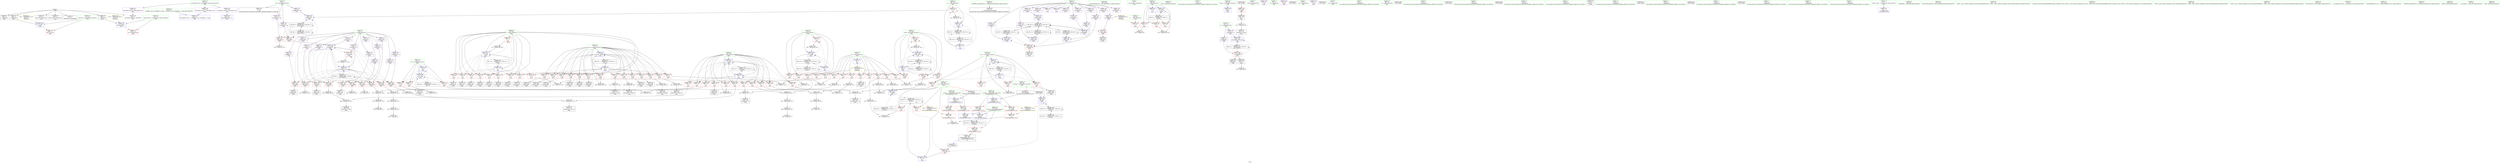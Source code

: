digraph "SVFG" {
	label="SVFG";

	Node0x559ca64c0400 [shape=record,color=grey,label="{NodeID: 0\nNullPtr}"];
	Node0x559ca64c0400 -> Node0x559ca64f0600[style=solid];
	Node0x559ca64c0400 -> Node0x559ca64f0700[style=solid];
	Node0x559ca64c0400 -> Node0x559ca64f07d0[style=solid];
	Node0x559ca64c0400 -> Node0x559ca64f08a0[style=solid];
	Node0x559ca64c0400 -> Node0x559ca64f0970[style=solid];
	Node0x559ca64c0400 -> Node0x559ca64f0a40[style=solid];
	Node0x559ca64c0400 -> Node0x559ca64fcd50[style=solid];
	Node0x559ca65040b0 [shape=record,color=grey,label="{NodeID: 360\n358 = Binary(357, 96, )\n}"];
	Node0x559ca65040b0 -> Node0x559ca6505eb0[style=solid];
	Node0x559ca64fe780 [shape=record,color=blue,label="{NodeID: 277\n87\<--421\ni151\<--inc165\nmain\n}"];
	Node0x559ca64fe780 -> Node0x559ca64f3410[style=dashed];
	Node0x559ca64fe780 -> Node0x559ca64f34e0[style=dashed];
	Node0x559ca64fe780 -> Node0x559ca64f35b0[style=dashed];
	Node0x559ca64fe780 -> Node0x559ca64f3680[style=dashed];
	Node0x559ca64fe780 -> Node0x559ca64fe780[style=dashed];
	Node0x559ca64fe780 -> Node0x559ca6522400[style=dashed];
	Node0x559ca64f24a0 [shape=record,color=red,label="{NodeID: 194\n264\<--79\n\<--j\nmain\n}"];
	Node0x559ca64f24a0 -> Node0x559ca6501b30[style=solid];
	Node0x559ca64ef710 [shape=record,color=purple,label="{NodeID: 111\n124\<--13\narrayidx\<--a\nmain\n}"];
	Node0x559ca64c5990 [shape=record,color=green,label="{NodeID: 28\n43\<--49\n_ZNSt8ios_base4InitD1Ev\<--_ZNSt8ios_base4InitD1Ev_field_insensitive\n}"];
	Node0x559ca64c5990 -> Node0x559ca64f0ce0[style=solid];
	Node0x559ca652b5d0 [shape=record,color=yellow,style=double,label="{NodeID: 471\n28V_1 = ENCHI(MR_28V_0)\npts\{86 \}\nFun[_ZSt3minIiERKT_S2_S2_]}"];
	Node0x559ca652b5d0 -> Node0x559ca64fc9b0[style=dashed];
	Node0x559ca64f3b60 [shape=record,color=red,label="{NodeID: 222\n168\<--167\n\<--arrayidx23\nmain\n}"];
	Node0x559ca64f3b60 -> Node0x559ca64fd4d0[style=solid];
	Node0x559ca64f5610 [shape=record,color=purple,label="{NodeID: 139\n373\<--18\narrayidx139\<--f\nmain\n}"];
	Node0x559ca64f5610 -> Node0x559ca64fe1d0[style=solid];
	Node0x559ca64f0190 [shape=record,color=green,label="{NodeID: 56\n467\<--468\n__gxx_personality_v0\<--__gxx_personality_v0_field_insensitive\n}"];
	Node0x559ca6501830 [shape=record,color=grey,label="{NodeID: 333\n267 = Binary(266, 140, )\n}"];
	Node0x559ca6501830 -> Node0x559ca65019b0[style=solid];
	Node0x559ca64fd190 [shape=record,color=blue,label="{NodeID: 250\n65\<--143\nL\<--inc\nmain\n}"];
	Node0x559ca64fd190 -> Node0x559ca651bb00[style=dashed];
	Node0x559ca64f6d60 [shape=record,color=red,label="{NodeID: 167\n145\<--67\n\<--i\nmain\n}"];
	Node0x559ca64f6d60 -> Node0x559ca64f1120[style=solid];
	Node0x559ca64f1940 [shape=record,color=black,label="{NodeID: 84\n236\<--235\nidxprom52\<--\nmain\n}"];
	Node0x559ca64c51d0 [shape=record,color=green,label="{NodeID: 1\n7\<--1\n__dso_handle\<--dummyObj\nGlob }"];
	Node0x559ca6504230 [shape=record,color=grey,label="{NodeID: 361\n357 = Binary(352, 356, )\n}"];
	Node0x559ca6504230 -> Node0x559ca65040b0[style=solid];
	Node0x559ca64fe850 [shape=record,color=blue,label="{NodeID: 278\n63\<--445\n__\<--inc176\nmain\n}"];
	Node0x559ca64fe850 -> Node0x559ca651f700[style=dashed];
	Node0x559ca64f2570 [shape=record,color=red,label="{NodeID: 195\n275\<--79\n\<--j\nmain\n}"];
	Node0x559ca64f2570 -> Node0x559ca65031b0[style=solid];
	Node0x559ca64ef7e0 [shape=record,color=purple,label="{NodeID: 112\n128\<--13\narrayidx9\<--a\nmain\n}"];
	Node0x559ca64ef7e0 -> Node0x559ca64f3750[style=solid];
	Node0x559ca64c5a90 [shape=record,color=green,label="{NodeID: 29\n56\<--57\nmain\<--main_field_insensitive\n}"];
	Node0x559ca652b6e0 [shape=record,color=yellow,style=double,label="{NodeID: 472\n32V_1 = ENCHI(MR_32V_0)\npts\{90 \}\nFun[_ZSt3minIiERKT_S2_S2_]}"];
	Node0x559ca652b6e0 -> Node0x559ca64fc8e0[style=dashed];
	Node0x559ca64f3c30 [shape=record,color=red,label="{NodeID: 223\n177\<--176\n\<--arrayidx27\nmain\n}"];
	Node0x559ca64f3c30 -> Node0x559ca65034b0[style=solid];
	Node0x559ca64f56e0 [shape=record,color=purple,label="{NodeID: 140\n401\<--18\narrayidx157\<--f\nmain\n}"];
	Node0x559ca64f0290 [shape=record,color=green,label="{NodeID: 57\n479\<--480\nretval\<--retval_field_insensitive\n_ZSt3minIiERKT_S2_S2_\n}"];
	Node0x559ca64f0290 -> Node0x559ca64fc4d0[style=solid];
	Node0x559ca64f0290 -> Node0x559ca64feac0[style=solid];
	Node0x559ca64f0290 -> Node0x559ca64feb90[style=solid];
	Node0x559ca65019b0 [shape=record,color=grey,label="{NodeID: 334\n268 = Binary(267, 96, )\n}"];
	Node0x559ca65019b0 -> Node0x559ca6505130[style=solid];
	Node0x559ca64fd260 [shape=record,color=blue,label="{NodeID: 251\n150\<--142\narrayidx19\<--\nmain\n}"];
	Node0x559ca64fd260 -> Node0x559ca64f3b60[style=dashed];
	Node0x559ca64fd260 -> Node0x559ca651c500[style=dashed];
	Node0x559ca64f6e30 [shape=record,color=red,label="{NodeID: 168\n162\<--67\n\<--i\nmain\n}"];
	Node0x559ca64f6e30 -> Node0x559ca64f12c0[style=solid];
	Node0x559ca64f1a10 [shape=record,color=black,label="{NodeID: 85\n239\<--238\nidxprom54\<--\nmain\n}"];
	Node0x559ca64c7dc0 [shape=record,color=green,label="{NodeID: 2\n9\<--1\n\<--dummyObj\nCan only get source location for instruction, argument, global var or function.}"];
	Node0x559ca65043b0 [shape=record,color=grey,label="{NodeID: 362\n331 = Binary(330, 96, )\n}"];
	Node0x559ca65043b0 -> Node0x559ca64f8570[style=solid];
	Node0x559ca64fe920 [shape=record,color=blue,label="{NodeID: 279\n481\<--477\n__a.addr\<--__a\n_ZSt3minIiERKT_S2_S2_\n}"];
	Node0x559ca64fe920 -> Node0x559ca64fc5a0[style=dashed];
	Node0x559ca64fe920 -> Node0x559ca64fc670[style=dashed];
	Node0x559ca64f2640 [shape=record,color=red,label="{NodeID: 196\n289\<--79\n\<--j\nmain\n}"];
	Node0x559ca64f2640 -> Node0x559ca6503630[style=solid];
	Node0x559ca64ef8b0 [shape=record,color=purple,label="{NodeID: 113\n134\<--13\narrayidx11\<--a\nmain\n}"];
	Node0x559ca64ef8b0 -> Node0x559ca64f3820[style=solid];
	Node0x559ca64c5b90 [shape=record,color=green,label="{NodeID: 30\n59\<--60\nretval\<--retval_field_insensitive\nmain\n}"];
	Node0x559ca64c5b90 -> Node0x559ca64fce50[style=solid];
	Node0x559ca6515d00 [shape=record,color=black,label="{NodeID: 390\nMR_44V_3 = PHI(MR_44V_4, MR_44V_2, )\npts\{480 \}\n}"];
	Node0x559ca6515d00 -> Node0x559ca64fc4d0[style=dashed];
	Node0x559ca64f3d00 [shape=record,color=red,label="{NodeID: 224\n185\<--181\n\<--call30\nmain\n}"];
	Node0x559ca64f3d00 -> Node0x559ca64f1600[style=solid];
	Node0x559ca64f57b0 [shape=record,color=purple,label="{NodeID: 141\n404\<--18\narrayidx159\<--f\nmain\n}"];
	Node0x559ca64f57b0 -> Node0x559ca64fc330[style=solid];
	Node0x559ca64f0360 [shape=record,color=green,label="{NodeID: 58\n481\<--482\n__a.addr\<--__a.addr_field_insensitive\n_ZSt3minIiERKT_S2_S2_\n}"];
	Node0x559ca64f0360 -> Node0x559ca64fc5a0[style=solid];
	Node0x559ca64f0360 -> Node0x559ca64fc670[style=solid];
	Node0x559ca64f0360 -> Node0x559ca64fe920[style=solid];
	Node0x559ca6501b30 [shape=record,color=grey,label="{NodeID: 335\n266 = Binary(264, 265, )\n}"];
	Node0x559ca6501b30 -> Node0x559ca6501830[style=solid];
	Node0x559ca64fd330 [shape=record,color=blue,label="{NodeID: 252\n71\<--154\nexn.slot\<--\nmain\n}"];
	Node0x559ca64fd330 -> Node0x559ca64f7240[style=dashed];
	Node0x559ca64f6f00 [shape=record,color=red,label="{NodeID: 169\n169\<--67\n\<--i\nmain\n}"];
	Node0x559ca64f6f00 -> Node0x559ca64f1460[style=solid];
	Node0x559ca64f1ae0 [shape=record,color=black,label="{NodeID: 86\n242\<--241\ntobool56\<--\nmain\n}"];
	Node0x559ca64c7e50 [shape=record,color=green,label="{NodeID: 3\n22\<--1\n_ZSt3cin\<--dummyObj\nGlob }"];
	Node0x559ca6504530 [shape=record,color=grey,label="{NodeID: 363\n330 = Binary(328, 329, )\n}"];
	Node0x559ca6504530 -> Node0x559ca65043b0[style=solid];
	Node0x559ca64fe9f0 [shape=record,color=blue,label="{NodeID: 280\n483\<--478\n__b.addr\<--__b\n_ZSt3minIiERKT_S2_S2_\n}"];
	Node0x559ca64fe9f0 -> Node0x559ca64fc740[style=dashed];
	Node0x559ca64fe9f0 -> Node0x559ca64fc810[style=dashed];
	Node0x559ca64f2710 [shape=record,color=red,label="{NodeID: 197\n303\<--79\n\<--j\nmain\n}"];
	Node0x559ca64f2710 -> Node0x559ca6502730[style=solid];
	Node0x559ca64ef980 [shape=record,color=purple,label="{NodeID: 114\n147\<--13\narrayidx17\<--a\nmain\n}"];
	Node0x559ca64ef980 -> Node0x559ca64f39c0[style=solid];
	Node0x559ca64c5c60 [shape=record,color=green,label="{NodeID: 31\n61\<--62\n_\<--__field_insensitive\nmain\n}"];
	Node0x559ca64c5c60 -> Node0x559ca64f6610[style=solid];
	Node0x559ca64f3dd0 [shape=record,color=red,label="{NodeID: 225\n241\<--240\n\<--arrayidx55\nmain\n}"];
	Node0x559ca64f3dd0 -> Node0x559ca64f1ae0[style=solid];
	Node0x559ca64f5880 [shape=record,color=purple,label="{NodeID: 142\n425\<--23\n\<--.str\nmain\n}"];
	Node0x559ca64f0430 [shape=record,color=green,label="{NodeID: 59\n483\<--484\n__b.addr\<--__b.addr_field_insensitive\n_ZSt3minIiERKT_S2_S2_\n}"];
	Node0x559ca64f0430 -> Node0x559ca64fc740[style=solid];
	Node0x559ca64f0430 -> Node0x559ca64fc810[style=solid];
	Node0x559ca64f0430 -> Node0x559ca64fe9f0[style=solid];
	Node0x559ca6501cb0 [shape=record,color=grey,label="{NodeID: 336\n396 = Binary(96, 395, )\n}"];
	Node0x559ca6501cb0 -> Node0x559ca6505430[style=solid];
	Node0x559ca64fd400 [shape=record,color=blue,label="{NodeID: 253\n73\<--156\nehselector.slot\<--\nmain\n}"];
	Node0x559ca64fd400 -> Node0x559ca64f7310[style=dashed];
	Node0x559ca64f6fd0 [shape=record,color=red,label="{NodeID: 170\n174\<--67\n\<--i\nmain\n}"];
	Node0x559ca64f6fd0 -> Node0x559ca64f1530[style=solid];
	Node0x559ca64f1bb0 [shape=record,color=black,label="{NodeID: 87\n245\<--244\nidxprom58\<--\nmain\n}"];
	Node0x559ca64c4920 [shape=record,color=green,label="{NodeID: 4\n23\<--1\n.str\<--dummyObj\nGlob }"];
	Node0x559ca65046b0 [shape=record,color=grey,label="{NodeID: 364\n308 = Binary(96, 307, )\n}"];
	Node0x559ca65046b0 -> Node0x559ca6502730[style=solid];
	Node0x559ca64feac0 [shape=record,color=blue,label="{NodeID: 281\n479\<--493\nretval\<--\n_ZSt3minIiERKT_S2_S2_\n}"];
	Node0x559ca64feac0 -> Node0x559ca6515d00[style=dashed];
	Node0x559ca64f27e0 [shape=record,color=red,label="{NodeID: 198\n328\<--79\n\<--j\nmain\n}"];
	Node0x559ca64f27e0 -> Node0x559ca6504530[style=solid];
	Node0x559ca64efa50 [shape=record,color=purple,label="{NodeID: 115\n164\<--13\narrayidx21\<--a\nmain\n}"];
	Node0x559ca64efa50 -> Node0x559ca64f3a90[style=solid];
	Node0x559ca64c5d30 [shape=record,color=green,label="{NodeID: 32\n63\<--64\n__\<--___field_insensitive\nmain\n}"];
	Node0x559ca64c5d30 -> Node0x559ca64f66e0[style=solid];
	Node0x559ca64c5d30 -> Node0x559ca64f67b0[style=solid];
	Node0x559ca64c5d30 -> Node0x559ca64f6880[style=solid];
	Node0x559ca64c5d30 -> Node0x559ca64fcf20[style=solid];
	Node0x559ca64c5d30 -> Node0x559ca64fe850[style=solid];
	Node0x559ca64f3ea0 [shape=record,color=red,label="{NodeID: 226\n247\<--246\n\<--arrayidx59\nmain\n}"];
	Node0x559ca64f3ea0 -> Node0x559ca64f1c80[style=solid];
	Node0x559ca64f3ea0 -> Node0x559ca64f1d50[style=solid];
	Node0x559ca64f5950 [shape=record,color=purple,label="{NodeID: 143\n434\<--25\n\<--.str.1\nmain\n}"];
	Node0x559ca64f0500 [shape=record,color=green,label="{NodeID: 60\n31\<--508\n_GLOBAL__sub_I_sevenkplus_2_0.cpp\<--_GLOBAL__sub_I_sevenkplus_2_0.cpp_field_insensitive\n}"];
	Node0x559ca64f0500 -> Node0x559ca64fcc50[style=solid];
	Node0x559ca6542580 [shape=record,color=black,label="{NodeID: 503\n92 = PHI()\n}"];
	Node0x559ca651f700 [shape=record,color=black,label="{NodeID: 420\nMR_8V_3 = PHI(MR_8V_4, MR_8V_2, )\npts\{64 \}\n}"];
	Node0x559ca651f700 -> Node0x559ca64f66e0[style=dashed];
	Node0x559ca651f700 -> Node0x559ca64f67b0[style=dashed];
	Node0x559ca651f700 -> Node0x559ca64f6880[style=dashed];
	Node0x559ca651f700 -> Node0x559ca64fe850[style=dashed];
	Node0x559ca6501e30 [shape=record,color=grey,label="{NodeID: 337\n390 = Binary(389, 96, )\n}"];
	Node0x559ca6501e30 -> Node0x559ca64fe440[style=solid];
	Node0x559ca64fd4d0 [shape=record,color=blue,label="{NodeID: 254\n171\<--168\narrayidx25\<--\nmain\n}"];
	Node0x559ca64fd4d0 -> Node0x559ca64f3750[style=dashed];
	Node0x559ca64fd4d0 -> Node0x559ca64f3820[style=dashed];
	Node0x559ca64fd4d0 -> Node0x559ca64f39c0[style=dashed];
	Node0x559ca64fd4d0 -> Node0x559ca64f3a90[style=dashed];
	Node0x559ca64fd4d0 -> Node0x559ca64f3c30[style=dashed];
	Node0x559ca64fd4d0 -> Node0x559ca64f3f70[style=dashed];
	Node0x559ca64fd4d0 -> Node0x559ca64f4040[style=dashed];
	Node0x559ca64fd4d0 -> Node0x559ca64f4110[style=dashed];
	Node0x559ca64fd4d0 -> Node0x559ca64f41e0[style=dashed];
	Node0x559ca64fd4d0 -> Node0x559ca64fc1d0[style=dashed];
	Node0x559ca64fd4d0 -> Node0x559ca64fc260[style=dashed];
	Node0x559ca64fd4d0 -> Node0x559ca64fd4d0[style=dashed];
	Node0x559ca64fd4d0 -> Node0x559ca64fd5a0[style=dashed];
	Node0x559ca64fd4d0 -> Node0x559ca6523300[style=dashed];
	Node0x559ca64f70a0 [shape=record,color=red,label="{NodeID: 171\n189\<--67\n\<--i\nmain\n}"];
	Node0x559ca64f70a0 -> Node0x559ca64f17a0[style=solid];
	Node0x559ca64f1c80 [shape=record,color=black,label="{NodeID: 88\n248\<--247\ntobool60\<--\nmain\n}"];
	Node0x559ca64c49b0 [shape=record,color=green,label="{NodeID: 5\n25\<--1\n.str.1\<--dummyObj\nGlob }"];
	Node0x559ca6504830 [shape=record,color=grey,label="{NodeID: 365\n371 = Binary(365, 370, )\n}"];
	Node0x559ca6504830 -> Node0x559ca64ef090[style=solid];
	Node0x559ca64feb90 [shape=record,color=blue,label="{NodeID: 282\n479\<--496\nretval\<--\n_ZSt3minIiERKT_S2_S2_\n}"];
	Node0x559ca64feb90 -> Node0x559ca6515d00[style=dashed];
	Node0x559ca64f28b0 [shape=record,color=red,label="{NodeID: 199\n338\<--79\n\<--j\nmain\n}"];
	Node0x559ca64f28b0 -> Node0x559ca6502a30[style=solid];
	Node0x559ca64f4360 [shape=record,color=purple,label="{NodeID: 116\n171\<--13\narrayidx25\<--a\nmain\n}"];
	Node0x559ca64f4360 -> Node0x559ca64fd4d0[style=solid];
	Node0x559ca64c5e00 [shape=record,color=green,label="{NodeID: 33\n65\<--66\nL\<--L_field_insensitive\nmain\n}"];
	Node0x559ca64c5e00 -> Node0x559ca64f6950[style=solid];
	Node0x559ca64c5e00 -> Node0x559ca64fcff0[style=solid];
	Node0x559ca64c5e00 -> Node0x559ca64fd190[style=solid];
	Node0x559ca64f3f70 [shape=record,color=red,label="{NodeID: 227\n255\<--254\n\<--arrayidx65\nmain\n}"];
	Node0x559ca64f3f70 -> Node0x559ca6504e30[style=solid];
	Node0x559ca64f5a20 [shape=record,color=purple,label="{NodeID: 144\n440\<--27\n\<--.str.2\nmain\n}"];
	Node0x559ca64f0600 [shape=record,color=black,label="{NodeID: 61\n2\<--3\ndummyVal\<--dummyVal\n}"];
	Node0x559ca65432b0 [shape=record,color=black,label="{NodeID: 504\n41 = PHI()\n}"];
	Node0x559ca651fc00 [shape=record,color=black,label="{NodeID: 421\nMR_10V_2 = PHI(MR_10V_4, MR_10V_1, )\npts\{66 \}\n}"];
	Node0x559ca651fc00 -> Node0x559ca64fcff0[style=dashed];
	Node0x559ca6501fb0 [shape=record,color=grey,label="{NodeID: 338\n386 = Binary(385, 96, )\n}"];
	Node0x559ca6501fb0 -> Node0x559ca64fe370[style=solid];
	Node0x559ca64fd5a0 [shape=record,color=blue,label="{NodeID: 255\n176\<--178\narrayidx27\<--dec\nmain\n}"];
	Node0x559ca64fd5a0 -> Node0x559ca64f3750[style=dashed];
	Node0x559ca64fd5a0 -> Node0x559ca64f3820[style=dashed];
	Node0x559ca64fd5a0 -> Node0x559ca64f39c0[style=dashed];
	Node0x559ca64fd5a0 -> Node0x559ca64f3a90[style=dashed];
	Node0x559ca64fd5a0 -> Node0x559ca64f3c30[style=dashed];
	Node0x559ca64fd5a0 -> Node0x559ca64f3f70[style=dashed];
	Node0x559ca64fd5a0 -> Node0x559ca64f4040[style=dashed];
	Node0x559ca64fd5a0 -> Node0x559ca64f4110[style=dashed];
	Node0x559ca64fd5a0 -> Node0x559ca64f41e0[style=dashed];
	Node0x559ca64fd5a0 -> Node0x559ca64fc1d0[style=dashed];
	Node0x559ca64fd5a0 -> Node0x559ca64fc260[style=dashed];
	Node0x559ca64fd5a0 -> Node0x559ca64fd4d0[style=dashed];
	Node0x559ca64fd5a0 -> Node0x559ca64fd5a0[style=dashed];
	Node0x559ca64fd5a0 -> Node0x559ca6523300[style=dashed];
	Node0x559ca64f7170 [shape=record,color=red,label="{NodeID: 172\n196\<--67\n\<--i\nmain\n}"];
	Node0x559ca64f7170 -> Node0x559ca65022b0[style=solid];
	Node0x559ca64f1d50 [shape=record,color=black,label="{NodeID: 89\n249\<--247\nconv61\<--\nmain\n}"];
	Node0x559ca64f1d50 -> Node0x559ca64f83f0[style=solid];
	Node0x559ca64c4a40 [shape=record,color=green,label="{NodeID: 6\n27\<--1\n.str.2\<--dummyObj\nGlob }"];
	Node0x559ca65049b0 [shape=record,color=grey,label="{NodeID: 366\n335 = Binary(334, 96, )\n}"];
	Node0x559ca65049b0 -> Node0x559ca64eec80[style=solid];
	Node0x559ca64f2980 [shape=record,color=red,label="{NodeID: 200\n352\<--79\n\<--j\nmain\n}"];
	Node0x559ca64f2980 -> Node0x559ca6504230[style=solid];
	Node0x559ca64f4430 [shape=record,color=purple,label="{NodeID: 117\n176\<--13\narrayidx27\<--a\nmain\n}"];
	Node0x559ca64f4430 -> Node0x559ca64f3c30[style=solid];
	Node0x559ca64f4430 -> Node0x559ca64fd5a0[style=solid];
	Node0x559ca64c5ed0 [shape=record,color=green,label="{NodeID: 34\n67\<--68\ni\<--i_field_insensitive\nmain\n}"];
	Node0x559ca64c5ed0 -> Node0x559ca64f6a20[style=solid];
	Node0x559ca64c5ed0 -> Node0x559ca64f6af0[style=solid];
	Node0x559ca64c5ed0 -> Node0x559ca64f6bc0[style=solid];
	Node0x559ca64c5ed0 -> Node0x559ca64f6c90[style=solid];
	Node0x559ca64c5ed0 -> Node0x559ca64f6d60[style=solid];
	Node0x559ca64c5ed0 -> Node0x559ca64f6e30[style=solid];
	Node0x559ca64c5ed0 -> Node0x559ca64f6f00[style=solid];
	Node0x559ca64c5ed0 -> Node0x559ca64f6fd0[style=solid];
	Node0x559ca64c5ed0 -> Node0x559ca64f70a0[style=solid];
	Node0x559ca64c5ed0 -> Node0x559ca64f7170[style=solid];
	Node0x559ca64c5ed0 -> Node0x559ca64fd0c0[style=solid];
	Node0x559ca64c5ed0 -> Node0x559ca64fd740[style=solid];
	Node0x559ca64f4040 [shape=record,color=red,label="{NodeID: 228\n293\<--292\n\<--arrayidx84\nmain\n}"];
	Node0x559ca64f4040 -> Node0x559ca6503630[style=solid];
	Node0x559ca64f5af0 [shape=record,color=purple,label="{NodeID: 145\n512\<--29\nllvm.global_ctors_0\<--llvm.global_ctors\nGlob }"];
	Node0x559ca64f5af0 -> Node0x559ca64fcb50[style=solid];
	Node0x559ca64f0700 [shape=record,color=black,label="{NodeID: 62\n153\<--3\n\<--dummyVal\nmain\n}"];
	Node0x559ca65433b0 [shape=record,color=black,label="{NodeID: 505\n181 = PHI()\n}"];
	Node0x559ca65433b0 -> Node0x559ca64f3d00[style=solid];
	Node0x559ca6520100 [shape=record,color=black,label="{NodeID: 422\nMR_12V_2 = PHI(MR_12V_4, MR_12V_1, )\npts\{68 \}\n}"];
	Node0x559ca6520100 -> Node0x559ca64fd0c0[style=dashed];
	Node0x559ca6502130 [shape=record,color=grey,label="{NodeID: 339\n381 = Binary(380, 96, )\n}"];
	Node0x559ca6502130 -> Node0x559ca64fe2a0[style=solid];
	Node0x559ca64fd670 [shape=record,color=blue,label="{NodeID: 256\n191\<--192\narrayidx33\<--frombool\nmain\n}"];
	Node0x559ca64fd670 -> Node0x559ca64f3ea0[style=dashed];
	Node0x559ca64fd670 -> Node0x559ca64fd670[style=dashed];
	Node0x559ca64fd670 -> Node0x559ca6522e00[style=dashed];
	Node0x559ca64f7240 [shape=record,color=red,label="{NodeID: 173\n449\<--71\nexn\<--exn.slot\nmain\n}"];
	Node0x559ca64f1e20 [shape=record,color=black,label="{NodeID: 90\n253\<--252\nidxprom64\<--\nmain\n}"];
	Node0x559ca64c4ad0 [shape=record,color=green,label="{NodeID: 7\n30\<--1\n\<--dummyObj\nCan only get source location for instruction, argument, global var or function.}"];
	Node0x559ca6504b30 [shape=record,color=grey,label="{NodeID: 367\n300 = Binary(299, 96, )\n}"];
	Node0x559ca6504b30 -> Node0x559ca64f2160[style=solid];
	Node0x559ca64f2a50 [shape=record,color=red,label="{NodeID: 201\n365\<--79\n\<--j\nmain\n}"];
	Node0x559ca64f2a50 -> Node0x559ca6504830[style=solid];
	Node0x559ca64f4500 [shape=record,color=purple,label="{NodeID: 118\n254\<--13\narrayidx65\<--a\nmain\n}"];
	Node0x559ca64f4500 -> Node0x559ca64f3f70[style=solid];
	Node0x559ca64c5fa0 [shape=record,color=green,label="{NodeID: 35\n69\<--70\ns\<--s_field_insensitive\nmain\n}"];
	Node0x559ca64f4110 [shape=record,color=red,label="{NodeID: 229\n307\<--306\n\<--arrayidx94\nmain\n}"];
	Node0x559ca64f4110 -> Node0x559ca65046b0[style=solid];
	Node0x559ca64f5bf0 [shape=record,color=purple,label="{NodeID: 146\n513\<--29\nllvm.global_ctors_1\<--llvm.global_ctors\nGlob }"];
	Node0x559ca64f5bf0 -> Node0x559ca64fcc50[style=solid];
	Node0x559ca64f07d0 [shape=record,color=black,label="{NodeID: 63\n154\<--3\n\<--dummyVal\nmain\n}"];
	Node0x559ca64f07d0 -> Node0x559ca64fd330[style=solid];
	Node0x559ca6543510 [shape=record,color=black,label="{NodeID: 506\n102 = PHI()\n}"];
	Node0x559ca6520600 [shape=record,color=black,label="{NodeID: 423\nMR_18V_2 = PHI(MR_18V_4, MR_18V_1, )\npts\{76 \}\n}"];
	Node0x559ca6520600 -> Node0x559ca64fd810[style=dashed];
	Node0x559ca65022b0 [shape=record,color=grey,label="{NodeID: 340\n197 = Binary(196, 96, )\n}"];
	Node0x559ca65022b0 -> Node0x559ca64fd740[style=solid];
	Node0x559ca64fd740 [shape=record,color=blue,label="{NodeID: 257\n67\<--197\ni\<--inc34\nmain\n}"];
	Node0x559ca64fd740 -> Node0x559ca64f6a20[style=dashed];
	Node0x559ca64fd740 -> Node0x559ca64f6af0[style=dashed];
	Node0x559ca64fd740 -> Node0x559ca64f6bc0[style=dashed];
	Node0x559ca64fd740 -> Node0x559ca64f6c90[style=dashed];
	Node0x559ca64fd740 -> Node0x559ca64f6d60[style=dashed];
	Node0x559ca64fd740 -> Node0x559ca64f6e30[style=dashed];
	Node0x559ca64fd740 -> Node0x559ca64f6f00[style=dashed];
	Node0x559ca64fd740 -> Node0x559ca64f6fd0[style=dashed];
	Node0x559ca64fd740 -> Node0x559ca64f70a0[style=dashed];
	Node0x559ca64fd740 -> Node0x559ca64f7170[style=dashed];
	Node0x559ca64fd740 -> Node0x559ca64fd740[style=dashed];
	Node0x559ca64fd740 -> Node0x559ca6520100[style=dashed];
	Node0x559ca64f7310 [shape=record,color=red,label="{NodeID: 174\n450\<--73\nsel\<--ehselector.slot\nmain\n}"];
	Node0x559ca64f1ef0 [shape=record,color=black,label="{NodeID: 91\n273\<--272\nidxprom73\<--add\nmain\n}"];
	Node0x559ca64c3e90 [shape=record,color=green,label="{NodeID: 8\n96\<--1\n\<--dummyObj\nCan only get source location for instruction, argument, global var or function.}"];
	Node0x559ca6529a40 [shape=record,color=yellow,style=double,label="{NodeID: 451\n2V_1 = ENCHI(MR_2V_0)\npts\{10 \}\nFun[main]}"];
	Node0x559ca6529a40 -> Node0x559ca64f5df0[style=dashed];
	Node0x559ca6529a40 -> Node0x559ca64f5ec0[style=dashed];
	Node0x559ca6529a40 -> Node0x559ca64f5f90[style=dashed];
	Node0x559ca6529a40 -> Node0x559ca64f6060[style=dashed];
	Node0x559ca6529a40 -> Node0x559ca64f6130[style=dashed];
	Node0x559ca6529a40 -> Node0x559ca64f6200[style=dashed];
	Node0x559ca6529a40 -> Node0x559ca64f62d0[style=dashed];
	Node0x559ca6529a40 -> Node0x559ca64f63a0[style=dashed];
	Node0x559ca6529a40 -> Node0x559ca64f6470[style=dashed];
	Node0x559ca6529a40 -> Node0x559ca64f6540[style=dashed];
	Node0x559ca6504cb0 [shape=record,color=grey,label="{NodeID: 368\n491 = cmp(488, 490, )\n}"];
	Node0x559ca64f2b20 [shape=record,color=red,label="{NodeID: 202\n380\<--79\n\<--j\nmain\n}"];
	Node0x559ca64f2b20 -> Node0x559ca6502130[style=solid];
	Node0x559ca64f45d0 [shape=record,color=purple,label="{NodeID: 119\n292\<--13\narrayidx84\<--a\nmain\n}"];
	Node0x559ca64f45d0 -> Node0x559ca64f4040[style=solid];
	Node0x559ca64c6070 [shape=record,color=green,label="{NodeID: 36\n71\<--72\nexn.slot\<--exn.slot_field_insensitive\nmain\n}"];
	Node0x559ca64c6070 -> Node0x559ca64f7240[style=solid];
	Node0x559ca64c6070 -> Node0x559ca64fd330[style=solid];
	Node0x559ca6517b00 [shape=record,color=black,label="{NodeID: 396\nMR_28V_4 = PHI(MR_28V_6, MR_28V_3, )\npts\{86 \}\n|{|<s6>14}}"];
	Node0x559ca6517b00 -> Node0x559ca64f3270[style=dashed];
	Node0x559ca6517b00 -> Node0x559ca64f3340[style=dashed];
	Node0x559ca6517b00 -> Node0x559ca64fc400[style=dashed];
	Node0x559ca6517b00 -> Node0x559ca64fe6b0[style=dashed];
	Node0x559ca6517b00 -> Node0x559ca6517b00[style=dashed];
	Node0x559ca6517b00 -> Node0x559ca6521f00[style=dashed];
	Node0x559ca6517b00:s6 -> Node0x559ca652b5d0[style=dashed,color=red];
	Node0x559ca64f41e0 [shape=record,color=red,label="{NodeID: 230\n319\<--318\n\<--arrayidx103\nmain\n}"];
	Node0x559ca64f41e0 -> Node0x559ca65061b0[style=solid];
	Node0x559ca64f5cf0 [shape=record,color=purple,label="{NodeID: 147\n514\<--29\nllvm.global_ctors_2\<--llvm.global_ctors\nGlob }"];
	Node0x559ca64f5cf0 -> Node0x559ca64fcd50[style=solid];
	Node0x559ca64f08a0 [shape=record,color=black,label="{NodeID: 64\n156\<--3\n\<--dummyVal\nmain\n}"];
	Node0x559ca64f08a0 -> Node0x559ca64fd400[style=solid];
	Node0x559ca65435e0 [shape=record,color=black,label="{NodeID: 507\n119 = PHI()\n}"];
	Node0x559ca6520b00 [shape=record,color=black,label="{NodeID: 424\nMR_20V_2 = PHI(MR_20V_4, MR_20V_1, )\npts\{78 \}\n}"];
	Node0x559ca6520b00 -> Node0x559ca64fda80[style=dashed];
	Node0x559ca6502430 [shape=record,color=grey,label="{NodeID: 341\n219 = Binary(218, 96, )\n}"];
	Node0x559ca6502430 -> Node0x559ca64fd9b0[style=solid];
	Node0x559ca64fd810 [shape=record,color=blue,label="{NodeID: 258\n75\<--9\ni35\<--\nmain\n}"];
	Node0x559ca64fd810 -> Node0x559ca64f73e0[style=dashed];
	Node0x559ca64fd810 -> Node0x559ca64f74b0[style=dashed];
	Node0x559ca64fd810 -> Node0x559ca64f7580[style=dashed];
	Node0x559ca64fd810 -> Node0x559ca64fd9b0[style=dashed];
	Node0x559ca64fd810 -> Node0x559ca6520600[style=dashed];
	Node0x559ca64f73e0 [shape=record,color=red,label="{NodeID: 175\n206\<--75\n\<--i35\nmain\n}"];
	Node0x559ca64f73e0 -> Node0x559ca6506030[style=solid];
	Node0x559ca64f1fc0 [shape=record,color=black,label="{NodeID: 92\n279\<--278\nidxprom76\<--or\nmain\n}"];
	Node0x559ca64c3f20 [shape=record,color=green,label="{NodeID: 9\n104\<--1\n\<--dummyObj\nCan only get source location for instruction, argument, global var or function.}"];
	Node0x559ca6504e30 [shape=record,color=grey,label="{NodeID: 369\n256 = cmp(255, 140, )\n}"];
	Node0x559ca64f2bf0 [shape=record,color=red,label="{NodeID: 203\n260\<--81\n\<--k\nmain\n}"];
	Node0x559ca64f2bf0 -> Node0x559ca6504fb0[style=solid];
	Node0x559ca64f46a0 [shape=record,color=purple,label="{NodeID: 120\n306\<--13\narrayidx94\<--a\nmain\n}"];
	Node0x559ca64f46a0 -> Node0x559ca64f4110[style=solid];
	Node0x559ca64c6140 [shape=record,color=green,label="{NodeID: 37\n73\<--74\nehselector.slot\<--ehselector.slot_field_insensitive\nmain\n}"];
	Node0x559ca64c6140 -> Node0x559ca64f7310[style=solid];
	Node0x559ca64c6140 -> Node0x559ca64fd400[style=solid];
	Node0x559ca64fc1d0 [shape=record,color=red,label="{NodeID: 231\n356\<--355\n\<--arrayidx126\nmain\n}"];
	Node0x559ca64fc1d0 -> Node0x559ca6504230[style=solid];
	Node0x559ca64f5df0 [shape=record,color=red,label="{NodeID: 148\n113\<--8\n\<--n\nmain\n}"];
	Node0x559ca64f5df0 -> Node0x559ca65055b0[style=solid];
	Node0x559ca64f0970 [shape=record,color=black,label="{NodeID: 65\n451\<--3\nlpad.val\<--dummyVal\nmain\n}"];
	Node0x559ca6543710 [shape=record,color=black,label="{NodeID: 508\n125 = PHI()\n}"];
	Node0x559ca6521000 [shape=record,color=black,label="{NodeID: 425\nMR_22V_2 = PHI(MR_22V_3, MR_22V_1, )\npts\{80 \}\n}"];
	Node0x559ca6521000 -> Node0x559ca64fdb50[style=dashed];
	Node0x559ca6521000 -> Node0x559ca6521000[style=dashed];
	Node0x559ca65025b0 [shape=record,color=grey,label="{NodeID: 342\n370 = Binary(96, 369, )\n}"];
	Node0x559ca65025b0 -> Node0x559ca6504830[style=solid];
	Node0x559ca64fd8e0 [shape=record,color=blue,label="{NodeID: 259\n214\<--216\narrayidx40\<--\nmain\n}"];
	Node0x559ca64fd8e0 -> Node0x559ca64fc330[style=dashed];
	Node0x559ca64fd8e0 -> Node0x559ca64fd8e0[style=dashed];
	Node0x559ca64fd8e0 -> Node0x559ca6523d00[style=dashed];
	Node0x559ca64fd8e0 -> Node0x559ca6526500[style=dashed];
	Node0x559ca64f74b0 [shape=record,color=red,label="{NodeID: 176\n211\<--75\n\<--i35\nmain\n}"];
	Node0x559ca64f74b0 -> Node0x559ca64f1870[style=solid];
	Node0x559ca64f2090 [shape=record,color=black,label="{NodeID: 93\n291\<--290\nidxprom83\<--\nmain\n}"];
	Node0x559ca64c3ff0 [shape=record,color=green,label="{NodeID: 10\n105\<--1\n\<--dummyObj\nCan only get source location for instruction, argument, global var or function.}"];
	Node0x559ca652a610 [shape=record,color=yellow,style=double,label="{NodeID: 453\n6V_1 = ENCHI(MR_6V_0)\npts\{62 \}\nFun[main]}"];
	Node0x559ca652a610 -> Node0x559ca64f6610[style=dashed];
	Node0x559ca6504fb0 [shape=record,color=grey,label="{NodeID: 370\n262 = cmp(260, 261, )\n}"];
	Node0x559ca64f2cc0 [shape=record,color=red,label="{NodeID: 204\n265\<--81\n\<--k\nmain\n}"];
	Node0x559ca64f2cc0 -> Node0x559ca6501b30[style=solid];
	Node0x559ca64f4770 [shape=record,color=purple,label="{NodeID: 121\n318\<--13\narrayidx103\<--a\nmain\n}"];
	Node0x559ca64f4770 -> Node0x559ca64f41e0[style=solid];
	Node0x559ca64c6210 [shape=record,color=green,label="{NodeID: 38\n75\<--76\ni35\<--i35_field_insensitive\nmain\n}"];
	Node0x559ca64c6210 -> Node0x559ca64f73e0[style=solid];
	Node0x559ca64c6210 -> Node0x559ca64f74b0[style=solid];
	Node0x559ca64c6210 -> Node0x559ca64f7580[style=solid];
	Node0x559ca64c6210 -> Node0x559ca64fd810[style=solid];
	Node0x559ca64c6210 -> Node0x559ca64fd9b0[style=solid];
	Node0x559ca6518500 [shape=record,color=black,label="{NodeID: 398\nMR_32V_3 = PHI(MR_32V_5, MR_32V_2, )\npts\{90 \}\n}"];
	Node0x559ca6518500 -> Node0x559ca64fe5e0[style=dashed];
	Node0x559ca6518500 -> Node0x559ca6518500[style=dashed];
	Node0x559ca6518500 -> Node0x559ca6522900[style=dashed];
	Node0x559ca64fc260 [shape=record,color=red,label="{NodeID: 232\n369\<--368\n\<--arrayidx135\nmain\n}"];
	Node0x559ca64fc260 -> Node0x559ca65025b0[style=solid];
	Node0x559ca64f5ec0 [shape=record,color=red,label="{NodeID: 149\n207\<--8\n\<--n\nmain\n}"];
	Node0x559ca64f5ec0 -> Node0x559ca6502d30[style=solid];
	Node0x559ca64f0a40 [shape=record,color=black,label="{NodeID: 66\n452\<--3\nlpad.val178\<--dummyVal\nmain\n}"];
	Node0x559ca65437e0 [shape=record,color=black,label="{NodeID: 509\n409 = PHI()\n}"];
	Node0x559ca65437e0 -> Node0x559ca64fe5e0[style=solid];
	Node0x559ca6521500 [shape=record,color=black,label="{NodeID: 426\nMR_24V_2 = PHI(MR_24V_3, MR_24V_1, )\npts\{82 \}\n}"];
	Node0x559ca6521500 -> Node0x559ca6521500[style=dashed];
	Node0x559ca6521500 -> Node0x559ca6525b00[style=dashed];
	Node0x559ca6502730 [shape=record,color=grey,label="{NodeID: 343\n309 = Binary(303, 308, )\n}"];
	Node0x559ca6502730 -> Node0x559ca64eeae0[style=solid];
	Node0x559ca64fd9b0 [shape=record,color=blue,label="{NodeID: 260\n75\<--219\ni35\<--inc42\nmain\n}"];
	Node0x559ca64fd9b0 -> Node0x559ca64f73e0[style=dashed];
	Node0x559ca64fd9b0 -> Node0x559ca64f74b0[style=dashed];
	Node0x559ca64fd9b0 -> Node0x559ca64f7580[style=dashed];
	Node0x559ca64fd9b0 -> Node0x559ca64fd9b0[style=dashed];
	Node0x559ca64fd9b0 -> Node0x559ca6520600[style=dashed];
	Node0x559ca64f7580 [shape=record,color=red,label="{NodeID: 177\n218\<--75\n\<--i35\nmain\n}"];
	Node0x559ca64f7580 -> Node0x559ca6502430[style=solid];
	Node0x559ca64f2160 [shape=record,color=black,label="{NodeID: 94\n301\<--300\nidxprom91\<--add90\nmain\n}"];
	Node0x559ca64c40c0 [shape=record,color=green,label="{NodeID: 11\n106\<--1\n\<--dummyObj\nCan only get source location for instruction, argument, global var or function.}"];
	Node0x559ca6505130 [shape=record,color=grey,label="{NodeID: 371\n269 = cmp(268, 9, )\n}"];
	Node0x559ca64f2d90 [shape=record,color=red,label="{NodeID: 205\n276\<--81\n\<--k\nmain\n}"];
	Node0x559ca64f2d90 -> Node0x559ca65016b0[style=solid];
	Node0x559ca64f4840 [shape=record,color=purple,label="{NodeID: 122\n355\<--13\narrayidx126\<--a\nmain\n}"];
	Node0x559ca64f4840 -> Node0x559ca64fc1d0[style=solid];
	Node0x559ca64c62e0 [shape=record,color=green,label="{NodeID: 39\n77\<--78\ni44\<--i44_field_insensitive\nmain\n}"];
	Node0x559ca64c62e0 -> Node0x559ca64f7650[style=solid];
	Node0x559ca64c62e0 -> Node0x559ca64f7720[style=solid];
	Node0x559ca64c62e0 -> Node0x559ca64f77f0[style=solid];
	Node0x559ca64c62e0 -> Node0x559ca64f78c0[style=solid];
	Node0x559ca64c62e0 -> Node0x559ca64f7990[style=solid];
	Node0x559ca64c62e0 -> Node0x559ca64f7a60[style=solid];
	Node0x559ca64c62e0 -> Node0x559ca64f7b30[style=solid];
	Node0x559ca64c62e0 -> Node0x559ca64f7c00[style=solid];
	Node0x559ca64c62e0 -> Node0x559ca64f7cd0[style=solid];
	Node0x559ca64c62e0 -> Node0x559ca64f7da0[style=solid];
	Node0x559ca64c62e0 -> Node0x559ca64f7e70[style=solid];
	Node0x559ca64c62e0 -> Node0x559ca64f7f40[style=solid];
	Node0x559ca64c62e0 -> Node0x559ca64f8010[style=solid];
	Node0x559ca64c62e0 -> Node0x559ca64f80e0[style=solid];
	Node0x559ca64c62e0 -> Node0x559ca64fda80[style=solid];
	Node0x559ca64c62e0 -> Node0x559ca64fe370[style=solid];
	Node0x559ca64fc330 [shape=record,color=red,label="{NodeID: 233\n405\<--404\n\<--arrayidx159\nmain\n}"];
	Node0x559ca64fc330 -> Node0x559ca64ef300[style=solid];
	Node0x559ca64f5f90 [shape=record,color=red,label="{NodeID: 150\n225\<--8\n\<--n\nmain\n}"];
	Node0x559ca64f5f90 -> Node0x559ca65052b0[style=solid];
	Node0x559ca64f0b10 [shape=record,color=black,label="{NodeID: 67\n58\<--9\nmain_ret\<--\nmain\n}"];
	Node0x559ca6543910 [shape=record,color=black,label="{NodeID: 510\n413 = PHI(476, )\n}"];
	Node0x559ca6543910 -> Node0x559ca64fc400[style=solid];
	Node0x559ca6521a00 [shape=record,color=black,label="{NodeID: 427\nMR_26V_2 = PHI(MR_26V_3, MR_26V_1, )\npts\{84 \}\n}"];
	Node0x559ca6521a00 -> Node0x559ca6521a00[style=dashed];
	Node0x559ca6521a00 -> Node0x559ca6526000[style=dashed];
	Node0x559ca65028b0 [shape=record,color=grey,label="{NodeID: 344\n340 = Binary(96, 339, )\n}"];
	Node0x559ca65028b0 -> Node0x559ca6502a30[style=solid];
	Node0x559ca64fda80 [shape=record,color=blue,label="{NodeID: 261\n77\<--9\ni44\<--\nmain\n}"];
	Node0x559ca64fda80 -> Node0x559ca64f7650[style=dashed];
	Node0x559ca64fda80 -> Node0x559ca64f7720[style=dashed];
	Node0x559ca64fda80 -> Node0x559ca64f77f0[style=dashed];
	Node0x559ca64fda80 -> Node0x559ca64f78c0[style=dashed];
	Node0x559ca64fda80 -> Node0x559ca64f7990[style=dashed];
	Node0x559ca64fda80 -> Node0x559ca64f7a60[style=dashed];
	Node0x559ca64fda80 -> Node0x559ca64f7b30[style=dashed];
	Node0x559ca64fda80 -> Node0x559ca64f7c00[style=dashed];
	Node0x559ca64fda80 -> Node0x559ca64f7cd0[style=dashed];
	Node0x559ca64fda80 -> Node0x559ca64f7da0[style=dashed];
	Node0x559ca64fda80 -> Node0x559ca64f7e70[style=dashed];
	Node0x559ca64fda80 -> Node0x559ca64f7f40[style=dashed];
	Node0x559ca64fda80 -> Node0x559ca64f8010[style=dashed];
	Node0x559ca64fda80 -> Node0x559ca64f80e0[style=dashed];
	Node0x559ca64fda80 -> Node0x559ca64fe370[style=dashed];
	Node0x559ca64fda80 -> Node0x559ca6520b00[style=dashed];
	Node0x559ca64f7650 [shape=record,color=red,label="{NodeID: 178\n224\<--77\n\<--i44\nmain\n}"];
	Node0x559ca64f7650 -> Node0x559ca65052b0[style=solid];
	Node0x559ca64f2230 [shape=record,color=black,label="{NodeID: 95\n305\<--304\nidxprom93\<--\nmain\n}"];
	Node0x559ca64c4d50 [shape=record,color=green,label="{NodeID: 12\n140\<--1\n\<--dummyObj\nCan only get source location for instruction, argument, global var or function.}"];
	Node0x559ca65052b0 [shape=record,color=grey,label="{NodeID: 372\n226 = cmp(224, 225, )\n}"];
	Node0x559ca64f2e60 [shape=record,color=red,label="{NodeID: 206\n284\<--81\n\<--k\nmain\n}"];
	Node0x559ca64f2e60 -> Node0x559ca6503f30[style=solid];
	Node0x559ca64f4910 [shape=record,color=purple,label="{NodeID: 123\n368\<--13\narrayidx135\<--a\nmain\n}"];
	Node0x559ca64f4910 -> Node0x559ca64fc260[style=solid];
	Node0x559ca64c63b0 [shape=record,color=green,label="{NodeID: 40\n79\<--80\nj\<--j_field_insensitive\nmain\n}"];
	Node0x559ca64c63b0 -> Node0x559ca64f2300[style=solid];
	Node0x559ca64c63b0 -> Node0x559ca64f23d0[style=solid];
	Node0x559ca64c63b0 -> Node0x559ca64f24a0[style=solid];
	Node0x559ca64c63b0 -> Node0x559ca64f2570[style=solid];
	Node0x559ca64c63b0 -> Node0x559ca64f2640[style=solid];
	Node0x559ca64c63b0 -> Node0x559ca64f2710[style=solid];
	Node0x559ca64c63b0 -> Node0x559ca64f27e0[style=solid];
	Node0x559ca64c63b0 -> Node0x559ca64f28b0[style=solid];
	Node0x559ca64c63b0 -> Node0x559ca64f2980[style=solid];
	Node0x559ca64c63b0 -> Node0x559ca64f2a50[style=solid];
	Node0x559ca64c63b0 -> Node0x559ca64f2b20[style=solid];
	Node0x559ca64c63b0 -> Node0x559ca64fdb50[style=solid];
	Node0x559ca64c63b0 -> Node0x559ca64fe2a0[style=solid];
	Node0x559ca64fc400 [shape=record,color=red,label="{NodeID: 234\n416\<--413\n\<--call162\nmain\n}"];
	Node0x559ca64fc400 -> Node0x559ca64fe6b0[style=solid];
	Node0x559ca64f6060 [shape=record,color=red,label="{NodeID: 151\n231\<--8\n\<--n\nmain\n}"];
	Node0x559ca64f6060 -> Node0x559ca6502bb0[style=solid];
	Node0x559ca64f0be0 [shape=record,color=black,label="{NodeID: 68\n16\<--15\n\<--mp\nCan only get source location for instruction, argument, global var or function.}"];
	Node0x559ca6543aa0 [shape=record,color=black,label="{NodeID: 511\n426 = PHI()\n}"];
	Node0x559ca6521f00 [shape=record,color=black,label="{NodeID: 428\nMR_28V_2 = PHI(MR_28V_4, MR_28V_1, )\npts\{86 \}\n}"];
	Node0x559ca6521f00 -> Node0x559ca64fe440[style=dashed];
	Node0x559ca6502a30 [shape=record,color=grey,label="{NodeID: 345\n341 = Binary(338, 340, )\n}"];
	Node0x559ca6502a30 -> Node0x559ca64eed50[style=solid];
	Node0x559ca64fdb50 [shape=record,color=blue,label="{NodeID: 262\n79\<--9\nj\<--\nmain\n}"];
	Node0x559ca64fdb50 -> Node0x559ca64f2300[style=dashed];
	Node0x559ca64fdb50 -> Node0x559ca64f23d0[style=dashed];
	Node0x559ca64fdb50 -> Node0x559ca64f24a0[style=dashed];
	Node0x559ca64fdb50 -> Node0x559ca64f2570[style=dashed];
	Node0x559ca64fdb50 -> Node0x559ca64f2640[style=dashed];
	Node0x559ca64fdb50 -> Node0x559ca64f2710[style=dashed];
	Node0x559ca64fdb50 -> Node0x559ca64f27e0[style=dashed];
	Node0x559ca64fdb50 -> Node0x559ca64f28b0[style=dashed];
	Node0x559ca64fdb50 -> Node0x559ca64f2980[style=dashed];
	Node0x559ca64fdb50 -> Node0x559ca64f2a50[style=dashed];
	Node0x559ca64fdb50 -> Node0x559ca64f2b20[style=dashed];
	Node0x559ca64fdb50 -> Node0x559ca64fdb50[style=dashed];
	Node0x559ca64fdb50 -> Node0x559ca64fe2a0[style=dashed];
	Node0x559ca64fdb50 -> Node0x559ca6521000[style=dashed];
	Node0x559ca64f7720 [shape=record,color=red,label="{NodeID: 179\n235\<--77\n\<--i44\nmain\n}"];
	Node0x559ca64f7720 -> Node0x559ca64f1940[style=solid];
	Node0x559ca64eeae0 [shape=record,color=black,label="{NodeID: 96\n310\<--309\nidxprom97\<--or96\nmain\n}"];
	Node0x559ca64c4e20 [shape=record,color=green,label="{NodeID: 13\n182\<--1\n\<--dummyObj\nCan only get source location for instruction, argument, global var or function.}"];
	Node0x559ca6505430 [shape=record,color=grey,label="{NodeID: 373\n397 = cmp(394, 396, )\n}"];
	Node0x559ca64f2f30 [shape=record,color=red,label="{NodeID: 207\n324\<--83\n\<--k106\nmain\n}"];
	Node0x559ca64f2f30 -> Node0x559ca6505d30[style=solid];
	Node0x559ca64f49e0 [shape=record,color=purple,label="{NodeID: 124\n137\<--15\narrayidx13\<--mp\nmain\n}"];
	Node0x559ca64f49e0 -> Node0x559ca64f38f0[style=solid];
	Node0x559ca64c6480 [shape=record,color=green,label="{NodeID: 41\n81\<--82\nk\<--k_field_insensitive\nmain\n}"];
	Node0x559ca64c6480 -> Node0x559ca64f2bf0[style=solid];
	Node0x559ca64c6480 -> Node0x559ca64f2cc0[style=solid];
	Node0x559ca64c6480 -> Node0x559ca64f2d90[style=solid];
	Node0x559ca64c6480 -> Node0x559ca64f2e60[style=solid];
	Node0x559ca64c6480 -> Node0x559ca64fdc20[style=solid];
	Node0x559ca64c6480 -> Node0x559ca64fddc0[style=solid];
	Node0x559ca64fc4d0 [shape=record,color=red,label="{NodeID: 235\n499\<--479\n\<--retval\n_ZSt3minIiERKT_S2_S2_\n}"];
	Node0x559ca64fc4d0 -> Node0x559ca64ef3d0[style=solid];
	Node0x559ca64f6130 [shape=record,color=red,label="{NodeID: 152\n261\<--8\n\<--n\nmain\n}"];
	Node0x559ca64f6130 -> Node0x559ca6504fb0[style=solid];
	Node0x559ca64f0ce0 [shape=record,color=black,label="{NodeID: 69\n42\<--43\n\<--_ZNSt8ios_base4InitD1Ev\nCan only get source location for instruction, argument, global var or function.}"];
	Node0x559ca6543b70 [shape=record,color=black,label="{NodeID: 512\n435 = PHI()\n}"];
	Node0x559ca6522400 [shape=record,color=black,label="{NodeID: 429\nMR_30V_2 = PHI(MR_30V_4, MR_30V_1, )\npts\{88 \}\n}"];
	Node0x559ca6522400 -> Node0x559ca64fe510[style=dashed];
	Node0x559ca6502bb0 [shape=record,color=grey,label="{NodeID: 346\n232 = Binary(96, 231, )\n}"];
	Node0x559ca6502bb0 -> Node0x559ca64f86f0[style=solid];
	Node0x559ca64fdc20 [shape=record,color=blue,label="{NodeID: 263\n81\<--9\nk\<--\nmain\n}"];
	Node0x559ca64fdc20 -> Node0x559ca64f2bf0[style=dashed];
	Node0x559ca64fdc20 -> Node0x559ca64f2cc0[style=dashed];
	Node0x559ca64fdc20 -> Node0x559ca64f2d90[style=dashed];
	Node0x559ca64fdc20 -> Node0x559ca64f2e60[style=dashed];
	Node0x559ca64fdc20 -> Node0x559ca64fddc0[style=dashed];
	Node0x559ca64fdc20 -> Node0x559ca6525b00[style=dashed];
	Node0x559ca64f77f0 [shape=record,color=red,label="{NodeID: 180\n244\<--77\n\<--i44\nmain\n}"];
	Node0x559ca64f77f0 -> Node0x559ca64f1bb0[style=solid];
	Node0x559ca64eebb0 [shape=record,color=black,label="{NodeID: 97\n317\<--316\nidxprom102\<--\nmain\n}"];
	Node0x559ca64c4ef0 [shape=record,color=green,label="{NodeID: 14\n188\<--1\n\<--dummyObj\nCan only get source location for instruction, argument, global var or function.}"];
	Node0x559ca652a990 [shape=record,color=yellow,style=double,label="{NodeID: 457\n14V_1 = ENCHI(MR_14V_0)\npts\{72 \}\nFun[main]}"];
	Node0x559ca652a990 -> Node0x559ca64fd330[style=dashed];
	Node0x559ca65055b0 [shape=record,color=grey,label="{NodeID: 374\n114 = cmp(112, 113, )\n}"];
	Node0x559ca64f3000 [shape=record,color=red,label="{NodeID: 208\n329\<--83\n\<--k106\nmain\n}"];
	Node0x559ca64f3000 -> Node0x559ca6504530[style=solid];
	Node0x559ca64f4ab0 [shape=record,color=purple,label="{NodeID: 125\n150\<--15\narrayidx19\<--mp\nmain\n}"];
	Node0x559ca64f4ab0 -> Node0x559ca64fd260[style=solid];
	Node0x559ca64c6550 [shape=record,color=green,label="{NodeID: 42\n83\<--84\nk106\<--k106_field_insensitive\nmain\n}"];
	Node0x559ca64c6550 -> Node0x559ca64f2f30[style=solid];
	Node0x559ca64c6550 -> Node0x559ca64f3000[style=solid];
	Node0x559ca64c6550 -> Node0x559ca64f30d0[style=solid];
	Node0x559ca64c6550 -> Node0x559ca64f31a0[style=solid];
	Node0x559ca64c6550 -> Node0x559ca64fdf60[style=solid];
	Node0x559ca64c6550 -> Node0x559ca64fe100[style=solid];
	Node0x559ca64fc5a0 [shape=record,color=red,label="{NodeID: 236\n489\<--481\n\<--__a.addr\n_ZSt3minIiERKT_S2_S2_\n}"];
	Node0x559ca64fc5a0 -> Node0x559ca64fc9b0[style=solid];
	Node0x559ca64f6200 [shape=record,color=red,label="{NodeID: 153\n325\<--8\n\<--n\nmain\n}"];
	Node0x559ca64f6200 -> Node0x559ca6505d30[style=solid];
	Node0x559ca64f0de0 [shape=record,color=black,label="{NodeID: 70\n123\<--122\nidxprom\<--\nmain\n}"];
	Node0x559ca6543c40 [shape=record,color=black,label="{NodeID: 513\n441 = PHI()\n}"];
	Node0x559ca6522900 [shape=record,color=black,label="{NodeID: 430\nMR_32V_2 = PHI(MR_32V_3, MR_32V_1, )\npts\{90 \}\n}"];
	Node0x559ca6522900 -> Node0x559ca6518500[style=dashed];
	Node0x559ca6502d30 [shape=record,color=grey,label="{NodeID: 347\n208 = Binary(96, 207, )\n}"];
	Node0x559ca6502d30 -> Node0x559ca6506030[style=solid];
	Node0x559ca64fdcf0 [shape=record,color=blue,label="{NodeID: 264\n280\<--216\narrayidx77\<--\nmain\n}"];
	Node0x559ca64fdcf0 -> Node0x559ca651de00[style=dashed];
	Node0x559ca64f78c0 [shape=record,color=red,label="{NodeID: 181\n252\<--77\n\<--i44\nmain\n}"];
	Node0x559ca64f78c0 -> Node0x559ca64f1e20[style=solid];
	Node0x559ca64eec80 [shape=record,color=black,label="{NodeID: 98\n336\<--335\nidxprom115\<--add114\nmain\n}"];
	Node0x559ca64c4fc0 [shape=record,color=green,label="{NodeID: 15\n202\<--1\n\<--dummyObj\nCan only get source location for instruction, argument, global var or function.}"];
	Node0x559ca652aa70 [shape=record,color=yellow,style=double,label="{NodeID: 458\n16V_1 = ENCHI(MR_16V_0)\npts\{74 \}\nFun[main]}"];
	Node0x559ca652aa70 -> Node0x559ca64fd400[style=dashed];
	Node0x559ca6505730 [shape=record,color=grey,label="{NodeID: 375\n100 = cmp(98, 99, )\n}"];
	Node0x559ca64f30d0 [shape=record,color=red,label="{NodeID: 209\n339\<--83\n\<--k106\nmain\n}"];
	Node0x559ca64f30d0 -> Node0x559ca65028b0[style=solid];
	Node0x559ca64f4b80 [shape=record,color=purple,label="{NodeID: 126\n167\<--15\narrayidx23\<--mp\nmain\n}"];
	Node0x559ca64f4b80 -> Node0x559ca64f3b60[style=solid];
	Node0x559ca64c6620 [shape=record,color=green,label="{NodeID: 43\n85\<--86\nS\<--S_field_insensitive\nmain\n|{|<s4>14}}"];
	Node0x559ca64c6620 -> Node0x559ca64f3270[style=solid];
	Node0x559ca64c6620 -> Node0x559ca64f3340[style=solid];
	Node0x559ca64c6620 -> Node0x559ca64fe440[style=solid];
	Node0x559ca64c6620 -> Node0x559ca64fe6b0[style=solid];
	Node0x559ca64c6620:s4 -> Node0x559ca6543d10[style=solid,color=red];
	Node0x559ca64fc670 [shape=record,color=red,label="{NodeID: 237\n496\<--481\n\<--__a.addr\n_ZSt3minIiERKT_S2_S2_\n}"];
	Node0x559ca64fc670 -> Node0x559ca64feb90[style=solid];
	Node0x559ca64f62d0 [shape=record,color=red,label="{NodeID: 154\n389\<--8\n\<--n\nmain\n}"];
	Node0x559ca64f62d0 -> Node0x559ca6501e30[style=solid];
	Node0x559ca64f0eb0 [shape=record,color=black,label="{NodeID: 71\n127\<--126\nidxprom8\<--\nmain\n}"];
	Node0x559ca6543d10 [shape=record,color=black,label="{NodeID: 514\n477 = PHI(85, )\n0th arg _ZSt3minIiERKT_S2_S2_ }"];
	Node0x559ca6543d10 -> Node0x559ca64fe920[style=solid];
	Node0x559ca6522e00 [shape=record,color=black,label="{NodeID: 431\nMR_34V_2 = PHI(MR_34V_3, MR_34V_1, )\npts\{120000 \}\n}"];
	Node0x559ca6522e00 -> Node0x559ca64f3ea0[style=dashed];
	Node0x559ca6522e00 -> Node0x559ca64fd670[style=dashed];
	Node0x559ca6522e00 -> Node0x559ca6522e00[style=dashed];
	Node0x559ca6502eb0 [shape=record,color=grey,label="{NodeID: 348\n362 = Binary(361, 96, )\n}"];
	Node0x559ca6502eb0 -> Node0x559ca64eeef0[style=solid];
	Node0x559ca64fddc0 [shape=record,color=blue,label="{NodeID: 265\n81\<--285\nk\<--inc80\nmain\n}"];
	Node0x559ca64fddc0 -> Node0x559ca64f2bf0[style=dashed];
	Node0x559ca64fddc0 -> Node0x559ca64f2cc0[style=dashed];
	Node0x559ca64fddc0 -> Node0x559ca64f2d90[style=dashed];
	Node0x559ca64fddc0 -> Node0x559ca64f2e60[style=dashed];
	Node0x559ca64fddc0 -> Node0x559ca64fddc0[style=dashed];
	Node0x559ca64fddc0 -> Node0x559ca6525b00[style=dashed];
	Node0x559ca64f7990 [shape=record,color=red,label="{NodeID: 182\n271\<--77\n\<--i44\nmain\n}"];
	Node0x559ca64f7990 -> Node0x559ca6501530[style=solid];
	Node0x559ca64eed50 [shape=record,color=black,label="{NodeID: 99\n342\<--341\nidxprom118\<--xor\nmain\n}"];
	Node0x559ca64c74b0 [shape=record,color=green,label="{NodeID: 16\n203\<--1\n\<--dummyObj\nCan only get source location for instruction, argument, global var or function.}"];
	Node0x559ca65058b0 [shape=record,color=grey,label="{NodeID: 376\n187 = cmp(186, 188, )\n}"];
	Node0x559ca65058b0 -> Node0x559ca64f16d0[style=solid];
	Node0x559ca64f31a0 [shape=record,color=red,label="{NodeID: 210\n347\<--83\n\<--k106\nmain\n}"];
	Node0x559ca64f31a0 -> Node0x559ca65037b0[style=solid];
	Node0x559ca64f4c50 [shape=record,color=purple,label="{NodeID: 127\n200\<--18\n\<--f\nmain\n}"];
	Node0x559ca64c66f0 [shape=record,color=green,label="{NodeID: 44\n87\<--88\ni151\<--i151_field_insensitive\nmain\n}"];
	Node0x559ca64c66f0 -> Node0x559ca64f3410[style=solid];
	Node0x559ca64c66f0 -> Node0x559ca64f34e0[style=solid];
	Node0x559ca64c66f0 -> Node0x559ca64f35b0[style=solid];
	Node0x559ca64c66f0 -> Node0x559ca64f3680[style=solid];
	Node0x559ca64c66f0 -> Node0x559ca64fe510[style=solid];
	Node0x559ca64c66f0 -> Node0x559ca64fe780[style=solid];
	Node0x559ca64fc740 [shape=record,color=red,label="{NodeID: 238\n487\<--483\n\<--__b.addr\n_ZSt3minIiERKT_S2_S2_\n}"];
	Node0x559ca64fc740 -> Node0x559ca64fc8e0[style=solid];
	Node0x559ca64f63a0 [shape=record,color=red,label="{NodeID: 155\n395\<--8\n\<--n\nmain\n}"];
	Node0x559ca64f63a0 -> Node0x559ca6501cb0[style=solid];
	Node0x559ca64f0f80 [shape=record,color=black,label="{NodeID: 72\n133\<--132\nidxprom10\<--\nmain\n}"];
	Node0x559ca6543f90 [shape=record,color=black,label="{NodeID: 515\n478 = PHI(89, )\n1st arg _ZSt3minIiERKT_S2_S2_ }"];
	Node0x559ca6543f90 -> Node0x559ca64fe9f0[style=solid];
	Node0x559ca6523300 [shape=record,color=black,label="{NodeID: 432\nMR_36V_2 = PHI(MR_36V_3, MR_36V_1, )\npts\{140000 \}\n}"];
	Node0x559ca6523300 -> Node0x559ca64f3750[style=dashed];
	Node0x559ca6523300 -> Node0x559ca64f3820[style=dashed];
	Node0x559ca6523300 -> Node0x559ca64f39c0[style=dashed];
	Node0x559ca6523300 -> Node0x559ca64f3a90[style=dashed];
	Node0x559ca6523300 -> Node0x559ca64f3c30[style=dashed];
	Node0x559ca6523300 -> Node0x559ca64f3f70[style=dashed];
	Node0x559ca6523300 -> Node0x559ca64f4040[style=dashed];
	Node0x559ca6523300 -> Node0x559ca64f4110[style=dashed];
	Node0x559ca6523300 -> Node0x559ca64f41e0[style=dashed];
	Node0x559ca6523300 -> Node0x559ca64fc1d0[style=dashed];
	Node0x559ca6523300 -> Node0x559ca64fc260[style=dashed];
	Node0x559ca6523300 -> Node0x559ca64fd4d0[style=dashed];
	Node0x559ca6523300 -> Node0x559ca64fd5a0[style=dashed];
	Node0x559ca6523300 -> Node0x559ca6523300[style=dashed];
	Node0x559ca6503030 [shape=record,color=grey,label="{NodeID: 349\n421 = Binary(420, 96, )\n}"];
	Node0x559ca6503030 -> Node0x559ca64fe780[style=solid];
	Node0x559ca64fde90 [shape=record,color=blue,label="{NodeID: 266\n311\<--216\narrayidx98\<--\nmain\n}"];
	Node0x559ca64fde90 -> Node0x559ca6526500[style=dashed];
	Node0x559ca64f7a60 [shape=record,color=red,label="{NodeID: 183\n290\<--77\n\<--i44\nmain\n}"];
	Node0x559ca64f7a60 -> Node0x559ca64f2090[style=solid];
	Node0x559ca64eee20 [shape=record,color=black,label="{NodeID: 100\n354\<--353\nidxprom125\<--\nmain\n}"];
	Node0x559ca64c7580 [shape=record,color=green,label="{NodeID: 17\n216\<--1\n\<--dummyObj\nCan only get source location for instruction, argument, global var or function.}"];
	Node0x559ca6505a30 [shape=record,color=grey,label="{NodeID: 377\n139 = cmp(138, 140, )\n}"];
	Node0x559ca64f3270 [shape=record,color=red,label="{NodeID: 211\n429\<--85\n\<--S\nmain\n}"];
	Node0x559ca64f3270 -> Node0x559ca6506330[style=solid];
	Node0x559ca64f4d20 [shape=record,color=purple,label="{NodeID: 128\n213\<--18\n\<--f\nmain\n}"];
	Node0x559ca64c67c0 [shape=record,color=green,label="{NodeID: 45\n89\<--90\nref.tmp\<--ref.tmp_field_insensitive\nmain\n|{|<s1>14}}"];
	Node0x559ca64c67c0 -> Node0x559ca64fe5e0[style=solid];
	Node0x559ca64c67c0:s1 -> Node0x559ca6543f90[style=solid,color=red];
	Node0x559ca64fc810 [shape=record,color=red,label="{NodeID: 239\n493\<--483\n\<--__b.addr\n_ZSt3minIiERKT_S2_S2_\n}"];
	Node0x559ca64fc810 -> Node0x559ca64feac0[style=solid];
	Node0x559ca64f6470 [shape=record,color=red,label="{NodeID: 156\n399\<--8\n\<--n\nmain\n}"];
	Node0x559ca64f6470 -> Node0x559ca64ef160[style=solid];
	Node0x559ca64f1050 [shape=record,color=black,label="{NodeID: 73\n136\<--135\nidxprom12\<--\nmain\n}"];
	Node0x559ca6523800 [shape=record,color=black,label="{NodeID: 433\nMR_38V_2 = PHI(MR_38V_3, MR_38V_1, )\npts\{170000 \}\n}"];
	Node0x559ca6523800 -> Node0x559ca64f38f0[style=dashed];
	Node0x559ca6523800 -> Node0x559ca64f3b60[style=dashed];
	Node0x559ca6523800 -> Node0x559ca64fd260[style=dashed];
	Node0x559ca6523800 -> Node0x559ca651c500[style=dashed];
	Node0x559ca6523800 -> Node0x559ca6523800[style=dashed];
	Node0x559ca65031b0 [shape=record,color=grey,label="{NodeID: 350\n278 = Binary(275, 277, )\n}"];
	Node0x559ca65031b0 -> Node0x559ca64f1fc0[style=solid];
	Node0x559ca64fdf60 [shape=record,color=blue,label="{NodeID: 267\n83\<--9\nk106\<--\nmain\n}"];
	Node0x559ca64fdf60 -> Node0x559ca64f2f30[style=dashed];
	Node0x559ca64fdf60 -> Node0x559ca64f3000[style=dashed];
	Node0x559ca64fdf60 -> Node0x559ca64f30d0[style=dashed];
	Node0x559ca64fdf60 -> Node0x559ca64f31a0[style=dashed];
	Node0x559ca64fdf60 -> Node0x559ca64fe100[style=dashed];
	Node0x559ca64fdf60 -> Node0x559ca6526000[style=dashed];
	Node0x559ca64f7b30 [shape=record,color=red,label="{NodeID: 184\n299\<--77\n\<--i44\nmain\n}"];
	Node0x559ca64f7b30 -> Node0x559ca6504b30[style=solid];
	Node0x559ca64eeef0 [shape=record,color=black,label="{NodeID: 101\n363\<--362\nidxprom132\<--add131\nmain\n}"];
	Node0x559ca64c7650 [shape=record,color=green,label="{NodeID: 18\n4\<--6\n_ZStL8__ioinit\<--_ZStL8__ioinit_field_insensitive\nGlob }"];
	Node0x559ca64c7650 -> Node0x559ca64ef4a0[style=solid];
	Node0x559ca6505bb0 [shape=record,color=grey,label="{NodeID: 378\n130 = cmp(129, 9, )\n}"];
	Node0x559ca64f3340 [shape=record,color=red,label="{NodeID: 212\n439\<--85\n\<--S\nmain\n}"];
	Node0x559ca64f4df0 [shape=record,color=purple,label="{NodeID: 129\n214\<--18\narrayidx40\<--f\nmain\n}"];
	Node0x559ca64f4df0 -> Node0x559ca64fd8e0[style=solid];
	Node0x559ca64c6890 [shape=record,color=green,label="{NodeID: 46\n93\<--94\n_ZNSirsERi\<--_ZNSirsERi_field_insensitive\n}"];
	Node0x559ca64fc8e0 [shape=record,color=red,label="{NodeID: 240\n488\<--487\n\<--\n_ZSt3minIiERKT_S2_S2_\n}"];
	Node0x559ca64fc8e0 -> Node0x559ca6504cb0[style=solid];
	Node0x559ca64f6540 [shape=record,color=red,label="{NodeID: 157\n430\<--8\n\<--n\nmain\n}"];
	Node0x559ca64f6540 -> Node0x559ca6503330[style=solid];
	Node0x559ca64f1120 [shape=record,color=black,label="{NodeID: 74\n146\<--145\nidxprom16\<--\nmain\n}"];
	Node0x559ca6523d00 [shape=record,color=black,label="{NodeID: 434\nMR_40V_2 = PHI(MR_40V_5, MR_40V_1, )\npts\{210000 \}\n}"];
	Node0x559ca6523d00 -> Node0x559ca64fc330[style=dashed];
	Node0x559ca6523d00 -> Node0x559ca64fd8e0[style=dashed];
	Node0x559ca6523d00 -> Node0x559ca6523d00[style=dashed];
	Node0x559ca6523d00 -> Node0x559ca6526500[style=dashed];
	Node0x559ca6503330 [shape=record,color=grey,label="{NodeID: 351\n431 = Binary(430, 96, )\n}"];
	Node0x559ca6503330 -> Node0x559ca6506330[style=solid];
	Node0x559ca64fe030 [shape=record,color=blue,label="{NodeID: 268\n343\<--216\narrayidx119\<--\nmain\n}"];
	Node0x559ca64fe030 -> Node0x559ca651b600[style=dashed];
	Node0x559ca64f7c00 [shape=record,color=red,label="{NodeID: 185\n304\<--77\n\<--i44\nmain\n}"];
	Node0x559ca64f7c00 -> Node0x559ca64f2230[style=solid];
	Node0x559ca64eefc0 [shape=record,color=black,label="{NodeID: 102\n367\<--366\nidxprom134\<--\nmain\n}"];
	Node0x559ca64c7720 [shape=record,color=green,label="{NodeID: 19\n8\<--10\nn\<--n_field_insensitive\nGlob }"];
	Node0x559ca64c7720 -> Node0x559ca64f5df0[style=solid];
	Node0x559ca64c7720 -> Node0x559ca64f5ec0[style=solid];
	Node0x559ca64c7720 -> Node0x559ca64f5f90[style=solid];
	Node0x559ca64c7720 -> Node0x559ca64f6060[style=solid];
	Node0x559ca64c7720 -> Node0x559ca64f6130[style=solid];
	Node0x559ca64c7720 -> Node0x559ca64f6200[style=solid];
	Node0x559ca64c7720 -> Node0x559ca64f62d0[style=solid];
	Node0x559ca64c7720 -> Node0x559ca64f63a0[style=solid];
	Node0x559ca64c7720 -> Node0x559ca64f6470[style=solid];
	Node0x559ca64c7720 -> Node0x559ca64f6540[style=solid];
	Node0x559ca64c7720 -> Node0x559ca64fca80[style=solid];
	Node0x559ca6505d30 [shape=record,color=grey,label="{NodeID: 379\n326 = cmp(324, 325, )\n}"];
	Node0x559ca64f3410 [shape=record,color=red,label="{NodeID: 213\n394\<--87\n\<--i151\nmain\n}"];
	Node0x559ca64f3410 -> Node0x559ca6505430[style=solid];
	Node0x559ca64f4ec0 [shape=record,color=purple,label="{NodeID: 130\n237\<--18\narrayidx53\<--f\nmain\n}"];
	Node0x559ca64c6990 [shape=record,color=green,label="{NodeID: 47\n107\<--108\nllvm.memset.p0i8.i64\<--llvm.memset.p0i8.i64_field_insensitive\n}"];
	Node0x559ca651b600 [shape=record,color=black,label="{NodeID: 407\nMR_40V_16 = PHI(MR_40V_15, MR_40V_14, )\npts\{210000 \}\n}"];
	Node0x559ca651b600 -> Node0x559ca64fe030[style=dashed];
	Node0x559ca651b600 -> Node0x559ca651b600[style=dashed];
	Node0x559ca651b600 -> Node0x559ca6526500[style=dashed];
	Node0x559ca64fc9b0 [shape=record,color=red,label="{NodeID: 241\n490\<--489\n\<--\n_ZSt3minIiERKT_S2_S2_\n}"];
	Node0x559ca64fc9b0 -> Node0x559ca6504cb0[style=solid];
	Node0x559ca64f6610 [shape=record,color=red,label="{NodeID: 158\n99\<--61\n\<--_\nmain\n}"];
	Node0x559ca64f6610 -> Node0x559ca6505730[style=solid];
	Node0x559ca64f11f0 [shape=record,color=black,label="{NodeID: 75\n149\<--148\nidxprom18\<--\nmain\n}"];
	Node0x559ca65034b0 [shape=record,color=grey,label="{NodeID: 352\n178 = Binary(177, 140, )\n}"];
	Node0x559ca65034b0 -> Node0x559ca64fd5a0[style=solid];
	Node0x559ca64fe100 [shape=record,color=blue,label="{NodeID: 269\n83\<--348\nk106\<--inc122\nmain\n}"];
	Node0x559ca64fe100 -> Node0x559ca64f2f30[style=dashed];
	Node0x559ca64fe100 -> Node0x559ca64f3000[style=dashed];
	Node0x559ca64fe100 -> Node0x559ca64f30d0[style=dashed];
	Node0x559ca64fe100 -> Node0x559ca64f31a0[style=dashed];
	Node0x559ca64fe100 -> Node0x559ca64fe100[style=dashed];
	Node0x559ca64fe100 -> Node0x559ca6526000[style=dashed];
	Node0x559ca64f7cd0 [shape=record,color=red,label="{NodeID: 186\n316\<--77\n\<--i44\nmain\n}"];
	Node0x559ca64f7cd0 -> Node0x559ca64eebb0[style=solid];
	Node0x559ca64ef090 [shape=record,color=black,label="{NodeID: 103\n372\<--371\nidxprom138\<--xor137\nmain\n}"];
	Node0x559ca64c7820 [shape=record,color=green,label="{NodeID: 20\n11\<--12\ne\<--e_field_insensitive\nGlob }"];
	Node0x559ca64c7820 -> Node0x559ca64ef570[style=solid];
	Node0x559ca64c7820 -> Node0x559ca64ef640[style=solid];
	Node0x559ca6505eb0 [shape=record,color=grey,label="{NodeID: 380\n359 = cmp(358, 9, )\n}"];
	Node0x559ca64f34e0 [shape=record,color=red,label="{NodeID: 214\n402\<--87\n\<--i151\nmain\n}"];
	Node0x559ca64f34e0 -> Node0x559ca64ef230[style=solid];
	Node0x559ca64f4f90 [shape=record,color=purple,label="{NodeID: 131\n240\<--18\narrayidx55\<--f\nmain\n}"];
	Node0x559ca64f4f90 -> Node0x559ca64f3dd0[style=solid];
	Node0x559ca64c6a60 [shape=record,color=green,label="{NodeID: 48\n117\<--118\n_ZNSt7__cxx1112basic_stringIcSt11char_traitsIcESaIcEEC1Ev\<--_ZNSt7__cxx1112basic_stringIcSt11char_traitsIcESaIcEEC1Ev_field_insensitive\n}"];
	Node0x559ca651bb00 [shape=record,color=black,label="{NodeID: 408\nMR_10V_7 = PHI(MR_10V_4, MR_10V_6, )\npts\{66 \}\n}"];
	Node0x559ca651bb00 -> Node0x559ca64f6950[style=dashed];
	Node0x559ca651bb00 -> Node0x559ca64fd190[style=dashed];
	Node0x559ca651bb00 -> Node0x559ca651bb00[style=dashed];
	Node0x559ca651bb00 -> Node0x559ca651fc00[style=dashed];
	Node0x559ca64fca80 [shape=record,color=blue,label="{NodeID: 242\n8\<--9\nn\<--\nGlob }"];
	Node0x559ca64fca80 -> Node0x559ca6529a40[style=dashed];
	Node0x559ca64f66e0 [shape=record,color=red,label="{NodeID: 159\n98\<--63\n\<--__\nmain\n}"];
	Node0x559ca64f66e0 -> Node0x559ca6505730[style=solid];
	Node0x559ca64f12c0 [shape=record,color=black,label="{NodeID: 76\n163\<--162\nidxprom20\<--\nmain\n}"];
	Node0x559ca6503630 [shape=record,color=grey,label="{NodeID: 353\n294 = Binary(289, 293, )\n}"];
	Node0x559ca6503630 -> Node0x559ca6503930[style=solid];
	Node0x559ca64fe1d0 [shape=record,color=blue,label="{NodeID: 270\n373\<--216\narrayidx139\<--\nmain\n}"];
	Node0x559ca64fe1d0 -> Node0x559ca6526500[style=dashed];
	Node0x559ca64f7da0 [shape=record,color=red,label="{NodeID: 187\n334\<--77\n\<--i44\nmain\n}"];
	Node0x559ca64f7da0 -> Node0x559ca65049b0[style=solid];
	Node0x559ca64ef160 [shape=record,color=black,label="{NodeID: 104\n400\<--399\nidxprom156\<--\nmain\n}"];
	Node0x559ca64c52c0 [shape=record,color=green,label="{NodeID: 21\n13\<--14\na\<--a_field_insensitive\nGlob }"];
	Node0x559ca64c52c0 -> Node0x559ca64ef710[style=solid];
	Node0x559ca64c52c0 -> Node0x559ca64ef7e0[style=solid];
	Node0x559ca64c52c0 -> Node0x559ca64ef8b0[style=solid];
	Node0x559ca64c52c0 -> Node0x559ca64ef980[style=solid];
	Node0x559ca64c52c0 -> Node0x559ca64efa50[style=solid];
	Node0x559ca64c52c0 -> Node0x559ca64f4360[style=solid];
	Node0x559ca64c52c0 -> Node0x559ca64f4430[style=solid];
	Node0x559ca64c52c0 -> Node0x559ca64f4500[style=solid];
	Node0x559ca64c52c0 -> Node0x559ca64f45d0[style=solid];
	Node0x559ca64c52c0 -> Node0x559ca64f46a0[style=solid];
	Node0x559ca64c52c0 -> Node0x559ca64f4770[style=solid];
	Node0x559ca64c52c0 -> Node0x559ca64f4840[style=solid];
	Node0x559ca64c52c0 -> Node0x559ca64f4910[style=solid];
	Node0x559ca6506030 [shape=record,color=grey,label="{NodeID: 381\n209 = cmp(206, 208, )\n}"];
	Node0x559ca64f35b0 [shape=record,color=red,label="{NodeID: 215\n408\<--87\n\<--i151\nmain\n}"];
	Node0x559ca64f5060 [shape=record,color=purple,label="{NodeID: 132\n274\<--18\narrayidx74\<--f\nmain\n}"];
	Node0x559ca64efb00 [shape=record,color=green,label="{NodeID: 49\n120\<--121\n_ZStrsIcSt11char_traitsIcESaIcEERSt13basic_istreamIT_T0_ES7_RNSt7__cxx1112basic_stringIS4_S5_T1_EE\<--_ZStrsIcSt11char_traitsIcESaIcEERSt13basic_istreamIT_T0_ES7_RNSt7__cxx1112basic_stringIS4_S5_T1_EE_field_insensitive\n}"];
	Node0x559ca64fcb50 [shape=record,color=blue,label="{NodeID: 243\n512\<--30\nllvm.global_ctors_0\<--\nGlob }"];
	Node0x559ca64f67b0 [shape=record,color=red,label="{NodeID: 160\n424\<--63\n\<--__\nmain\n}"];
	Node0x559ca64f1390 [shape=record,color=black,label="{NodeID: 77\n166\<--165\nidxprom22\<--\nmain\n}"];
	Node0x559ca65037b0 [shape=record,color=grey,label="{NodeID: 354\n348 = Binary(347, 96, )\n}"];
	Node0x559ca65037b0 -> Node0x559ca64fe100[style=solid];
	Node0x559ca64fe2a0 [shape=record,color=blue,label="{NodeID: 271\n79\<--381\nj\<--inc145\nmain\n}"];
	Node0x559ca64fe2a0 -> Node0x559ca64f2300[style=dashed];
	Node0x559ca64fe2a0 -> Node0x559ca64f23d0[style=dashed];
	Node0x559ca64fe2a0 -> Node0x559ca64f24a0[style=dashed];
	Node0x559ca64fe2a0 -> Node0x559ca64f2570[style=dashed];
	Node0x559ca64fe2a0 -> Node0x559ca64f2640[style=dashed];
	Node0x559ca64fe2a0 -> Node0x559ca64f2710[style=dashed];
	Node0x559ca64fe2a0 -> Node0x559ca64f27e0[style=dashed];
	Node0x559ca64fe2a0 -> Node0x559ca64f28b0[style=dashed];
	Node0x559ca64fe2a0 -> Node0x559ca64f2980[style=dashed];
	Node0x559ca64fe2a0 -> Node0x559ca64f2a50[style=dashed];
	Node0x559ca64fe2a0 -> Node0x559ca64f2b20[style=dashed];
	Node0x559ca64fe2a0 -> Node0x559ca64fdb50[style=dashed];
	Node0x559ca64fe2a0 -> Node0x559ca64fe2a0[style=dashed];
	Node0x559ca64fe2a0 -> Node0x559ca6521000[style=dashed];
	Node0x559ca64f7e70 [shape=record,color=red,label="{NodeID: 188\n353\<--77\n\<--i44\nmain\n}"];
	Node0x559ca64f7e70 -> Node0x559ca64eee20[style=solid];
	Node0x559ca64ef230 [shape=record,color=black,label="{NodeID: 105\n403\<--402\nidxprom158\<--\nmain\n}"];
	Node0x559ca64c5390 [shape=record,color=green,label="{NodeID: 22\n15\<--17\nmp\<--mp_field_insensitive\nGlob }"];
	Node0x559ca64c5390 -> Node0x559ca64f0be0[style=solid];
	Node0x559ca64c5390 -> Node0x559ca64f49e0[style=solid];
	Node0x559ca64c5390 -> Node0x559ca64f4ab0[style=solid];
	Node0x559ca64c5390 -> Node0x559ca64f4b80[style=solid];
	Node0x559ca65061b0 [shape=record,color=grey,label="{NodeID: 382\n320 = cmp(319, 140, )\n}"];
	Node0x559ca64f3680 [shape=record,color=red,label="{NodeID: 216\n420\<--87\n\<--i151\nmain\n}"];
	Node0x559ca64f3680 -> Node0x559ca6503030[style=solid];
	Node0x559ca64f5130 [shape=record,color=purple,label="{NodeID: 133\n280\<--18\narrayidx77\<--f\nmain\n}"];
	Node0x559ca64f5130 -> Node0x559ca64fdcf0[style=solid];
	Node0x559ca64efb90 [shape=record,color=green,label="{NodeID: 50\n159\<--160\n_ZNSt7__cxx1112basic_stringIcSt11char_traitsIcESaIcEED1Ev\<--_ZNSt7__cxx1112basic_stringIcSt11char_traitsIcESaIcEED1Ev_field_insensitive\n}"];
	Node0x559ca651c500 [shape=record,color=black,label="{NodeID: 410\nMR_38V_6 = PHI(MR_38V_3, MR_38V_5, )\npts\{170000 \}\n}"];
	Node0x559ca651c500 -> Node0x559ca64f38f0[style=dashed];
	Node0x559ca651c500 -> Node0x559ca64f3b60[style=dashed];
	Node0x559ca651c500 -> Node0x559ca64fd260[style=dashed];
	Node0x559ca651c500 -> Node0x559ca651c500[style=dashed];
	Node0x559ca651c500 -> Node0x559ca6523800[style=dashed];
	Node0x559ca64fcc50 [shape=record,color=blue,label="{NodeID: 244\n513\<--31\nllvm.global_ctors_1\<--_GLOBAL__sub_I_sevenkplus_2_0.cpp\nGlob }"];
	Node0x559ca64f6880 [shape=record,color=red,label="{NodeID: 161\n444\<--63\n\<--__\nmain\n}"];
	Node0x559ca64f6880 -> Node0x559ca6503db0[style=solid];
	Node0x559ca64f1460 [shape=record,color=black,label="{NodeID: 78\n170\<--169\nidxprom24\<--\nmain\n}"];
	Node0x559ca6503930 [shape=record,color=grey,label="{NodeID: 355\n295 = Binary(294, 140, )\n}"];
	Node0x559ca6503930 -> Node0x559ca6503ab0[style=solid];
	Node0x559ca64fe370 [shape=record,color=blue,label="{NodeID: 272\n77\<--386\ni44\<--inc148\nmain\n}"];
	Node0x559ca64fe370 -> Node0x559ca64f7650[style=dashed];
	Node0x559ca64fe370 -> Node0x559ca64f7720[style=dashed];
	Node0x559ca64fe370 -> Node0x559ca64f77f0[style=dashed];
	Node0x559ca64fe370 -> Node0x559ca64f78c0[style=dashed];
	Node0x559ca64fe370 -> Node0x559ca64f7990[style=dashed];
	Node0x559ca64fe370 -> Node0x559ca64f7a60[style=dashed];
	Node0x559ca64fe370 -> Node0x559ca64f7b30[style=dashed];
	Node0x559ca64fe370 -> Node0x559ca64f7c00[style=dashed];
	Node0x559ca64fe370 -> Node0x559ca64f7cd0[style=dashed];
	Node0x559ca64fe370 -> Node0x559ca64f7da0[style=dashed];
	Node0x559ca64fe370 -> Node0x559ca64f7e70[style=dashed];
	Node0x559ca64fe370 -> Node0x559ca64f7f40[style=dashed];
	Node0x559ca64fe370 -> Node0x559ca64f8010[style=dashed];
	Node0x559ca64fe370 -> Node0x559ca64f80e0[style=dashed];
	Node0x559ca64fe370 -> Node0x559ca64fe370[style=dashed];
	Node0x559ca64fe370 -> Node0x559ca6520b00[style=dashed];
	Node0x559ca64f7f40 [shape=record,color=red,label="{NodeID: 189\n361\<--77\n\<--i44\nmain\n}"];
	Node0x559ca64f7f40 -> Node0x559ca6502eb0[style=solid];
	Node0x559ca64ef300 [shape=record,color=black,label="{NodeID: 106\n406\<--405\ntobool160\<--\nmain\n}"];
	Node0x559ca64c5490 [shape=record,color=green,label="{NodeID: 23\n18\<--21\nf\<--f_field_insensitive\nGlob }"];
	Node0x559ca64c5490 -> Node0x559ca64f4c50[style=solid];
	Node0x559ca64c5490 -> Node0x559ca64f4d20[style=solid];
	Node0x559ca64c5490 -> Node0x559ca64f4df0[style=solid];
	Node0x559ca64c5490 -> Node0x559ca64f4ec0[style=solid];
	Node0x559ca64c5490 -> Node0x559ca64f4f90[style=solid];
	Node0x559ca64c5490 -> Node0x559ca64f5060[style=solid];
	Node0x559ca64c5490 -> Node0x559ca64f5130[style=solid];
	Node0x559ca64c5490 -> Node0x559ca64f5200[style=solid];
	Node0x559ca64c5490 -> Node0x559ca64f52d0[style=solid];
	Node0x559ca64c5490 -> Node0x559ca64f53a0[style=solid];
	Node0x559ca64c5490 -> Node0x559ca64f5470[style=solid];
	Node0x559ca64c5490 -> Node0x559ca64f5540[style=solid];
	Node0x559ca64c5490 -> Node0x559ca64f5610[style=solid];
	Node0x559ca64c5490 -> Node0x559ca64f56e0[style=solid];
	Node0x559ca64c5490 -> Node0x559ca64f57b0[style=solid];
	Node0x559ca6506330 [shape=record,color=grey,label="{NodeID: 383\n432 = cmp(429, 431, )\n}"];
	Node0x559ca64f3750 [shape=record,color=red,label="{NodeID: 217\n129\<--128\n\<--arrayidx9\nmain\n}"];
	Node0x559ca64f3750 -> Node0x559ca6505bb0[style=solid];
	Node0x559ca64f5200 [shape=record,color=purple,label="{NodeID: 134\n302\<--18\narrayidx92\<--f\nmain\n}"];
	Node0x559ca64efc90 [shape=record,color=green,label="{NodeID: 51\n183\<--184\n_ZNSt7__cxx1112basic_stringIcSt11char_traitsIcESaIcEEixEm\<--_ZNSt7__cxx1112basic_stringIcSt11char_traitsIcESaIcEEixEm_field_insensitive\n}"];
	Node0x559ca64fcd50 [shape=record,color=blue, style = dotted,label="{NodeID: 245\n514\<--3\nllvm.global_ctors_2\<--dummyVal\nGlob }"];
	Node0x559ca64f6950 [shape=record,color=red,label="{NodeID: 162\n142\<--65\n\<--L\nmain\n}"];
	Node0x559ca64f6950 -> Node0x559ca64fd260[style=solid];
	Node0x559ca64f6950 -> Node0x559ca6503c30[style=solid];
	Node0x559ca64f1530 [shape=record,color=black,label="{NodeID: 79\n175\<--174\nidxprom26\<--\nmain\n}"];
	Node0x559ca6503ab0 [shape=record,color=grey,label="{NodeID: 356\n296 = Binary(295, 96, )\n}"];
	Node0x559ca6503ab0 -> Node0x559ca64f8270[style=solid];
	Node0x559ca64fe440 [shape=record,color=blue,label="{NodeID: 273\n85\<--390\nS\<--add150\nmain\n}"];
	Node0x559ca64fe440 -> Node0x559ca6517b00[style=dashed];
	Node0x559ca64f8010 [shape=record,color=red,label="{NodeID: 190\n366\<--77\n\<--i44\nmain\n}"];
	Node0x559ca64f8010 -> Node0x559ca64eefc0[style=solid];
	Node0x559ca64ef3d0 [shape=record,color=black,label="{NodeID: 107\n476\<--499\n_ZSt3minIiERKT_S2_S2__ret\<--\n_ZSt3minIiERKT_S2_S2_\n|{<s0>14}}"];
	Node0x559ca64ef3d0:s0 -> Node0x559ca6543910[style=solid,color=blue];
	Node0x559ca64c5590 [shape=record,color=green,label="{NodeID: 24\n29\<--33\nllvm.global_ctors\<--llvm.global_ctors_field_insensitive\nGlob }"];
	Node0x559ca64c5590 -> Node0x559ca64f5af0[style=solid];
	Node0x559ca64c5590 -> Node0x559ca64f5bf0[style=solid];
	Node0x559ca64c5590 -> Node0x559ca64f5cf0[style=solid];
	Node0x559ca64f8270 [shape=record,color=grey,label="{NodeID: 384\n297 = cmp(296, 9, )\n}"];
	Node0x559ca64f3820 [shape=record,color=red,label="{NodeID: 218\n135\<--134\n\<--arrayidx11\nmain\n}"];
	Node0x559ca64f3820 -> Node0x559ca64f1050[style=solid];
	Node0x559ca64f52d0 [shape=record,color=purple,label="{NodeID: 135\n311\<--18\narrayidx98\<--f\nmain\n}"];
	Node0x559ca64f52d0 -> Node0x559ca64fde90[style=solid];
	Node0x559ca64efd90 [shape=record,color=green,label="{NodeID: 52\n410\<--411\nllvm.ctpop.i32\<--llvm.ctpop.i32_field_insensitive\n}"];
	Node0x559ca64fce50 [shape=record,color=blue,label="{NodeID: 246\n59\<--9\nretval\<--\nmain\n}"];
	Node0x559ca64f6a20 [shape=record,color=red,label="{NodeID: 163\n112\<--67\n\<--i\nmain\n}"];
	Node0x559ca64f6a20 -> Node0x559ca65055b0[style=solid];
	Node0x559ca64f1600 [shape=record,color=black,label="{NodeID: 80\n186\<--185\nconv\<--\nmain\n}"];
	Node0x559ca64f1600 -> Node0x559ca65058b0[style=solid];
	Node0x559ca6525b00 [shape=record,color=black,label="{NodeID: 440\nMR_24V_4 = PHI(MR_24V_10, MR_24V_3, )\npts\{82 \}\n}"];
	Node0x559ca6525b00 -> Node0x559ca64fdc20[style=dashed];
	Node0x559ca6525b00 -> Node0x559ca6521500[style=dashed];
	Node0x559ca6525b00 -> Node0x559ca6525b00[style=dashed];
	Node0x559ca6503c30 [shape=record,color=grey,label="{NodeID: 357\n143 = Binary(142, 96, )\n}"];
	Node0x559ca6503c30 -> Node0x559ca64fd190[style=solid];
	Node0x559ca64fe510 [shape=record,color=blue,label="{NodeID: 274\n87\<--9\ni151\<--\nmain\n}"];
	Node0x559ca64fe510 -> Node0x559ca64f3410[style=dashed];
	Node0x559ca64fe510 -> Node0x559ca64f34e0[style=dashed];
	Node0x559ca64fe510 -> Node0x559ca64f35b0[style=dashed];
	Node0x559ca64fe510 -> Node0x559ca64f3680[style=dashed];
	Node0x559ca64fe510 -> Node0x559ca64fe780[style=dashed];
	Node0x559ca64fe510 -> Node0x559ca6522400[style=dashed];
	Node0x559ca64f80e0 [shape=record,color=red,label="{NodeID: 191\n385\<--77\n\<--i44\nmain\n}"];
	Node0x559ca64f80e0 -> Node0x559ca6501fb0[style=solid];
	Node0x559ca64ef4a0 [shape=record,color=purple,label="{NodeID: 108\n40\<--4\n\<--_ZStL8__ioinit\n__cxx_global_var_init\n}"];
	Node0x559ca64c5690 [shape=record,color=green,label="{NodeID: 25\n34\<--35\n__cxx_global_var_init\<--__cxx_global_var_init_field_insensitive\n}"];
	Node0x559ca64f83f0 [shape=record,color=grey,label="{NodeID: 385\n250 = cmp(249, 96, )\n}"];
	Node0x559ca64f38f0 [shape=record,color=red,label="{NodeID: 219\n138\<--137\n\<--arrayidx13\nmain\n}"];
	Node0x559ca64f38f0 -> Node0x559ca6505a30[style=solid];
	Node0x559ca64f53a0 [shape=record,color=purple,label="{NodeID: 136\n337\<--18\narrayidx116\<--f\nmain\n}"];
	Node0x559ca64efe90 [shape=record,color=green,label="{NodeID: 53\n414\<--415\n_ZSt3minIiERKT_S2_S2_\<--_ZSt3minIiERKT_S2_S2__field_insensitive\n}"];
	Node0x559ca64fcf20 [shape=record,color=blue,label="{NodeID: 247\n63\<--96\n__\<--\nmain\n}"];
	Node0x559ca64fcf20 -> Node0x559ca651f700[style=dashed];
	Node0x559ca64f6af0 [shape=record,color=red,label="{NodeID: 164\n122\<--67\n\<--i\nmain\n}"];
	Node0x559ca64f6af0 -> Node0x559ca64f0de0[style=solid];
	Node0x559ca64f16d0 [shape=record,color=black,label="{NodeID: 81\n192\<--187\nfrombool\<--cmp31\nmain\n}"];
	Node0x559ca64f16d0 -> Node0x559ca64fd670[style=solid];
	Node0x559ca6526000 [shape=record,color=black,label="{NodeID: 441\nMR_26V_4 = PHI(MR_26V_10, MR_26V_3, )\npts\{84 \}\n}"];
	Node0x559ca6526000 -> Node0x559ca64fdf60[style=dashed];
	Node0x559ca6526000 -> Node0x559ca6521a00[style=dashed];
	Node0x559ca6526000 -> Node0x559ca6526000[style=dashed];
	Node0x559ca6503db0 [shape=record,color=grey,label="{NodeID: 358\n445 = Binary(444, 96, )\n}"];
	Node0x559ca6503db0 -> Node0x559ca64fe850[style=solid];
	Node0x559ca64fe5e0 [shape=record,color=blue,label="{NodeID: 275\n89\<--409\nref.tmp\<--\nmain\n|{|<s2>14}}"];
	Node0x559ca64fe5e0 -> Node0x559ca64fc400[style=dashed];
	Node0x559ca64fe5e0 -> Node0x559ca6518500[style=dashed];
	Node0x559ca64fe5e0:s2 -> Node0x559ca652b6e0[style=dashed,color=red];
	Node0x559ca64f2300 [shape=record,color=red,label="{NodeID: 192\n230\<--79\n\<--j\nmain\n}"];
	Node0x559ca64f2300 -> Node0x559ca64f86f0[style=solid];
	Node0x559ca64ef570 [shape=record,color=purple,label="{NodeID: 109\n191\<--11\narrayidx33\<--e\nmain\n}"];
	Node0x559ca64ef570 -> Node0x559ca64fd670[style=solid];
	Node0x559ca64c5790 [shape=record,color=green,label="{NodeID: 26\n38\<--39\n_ZNSt8ios_base4InitC1Ev\<--_ZNSt8ios_base4InitC1Ev_field_insensitive\n}"];
	Node0x559ca64f8570 [shape=record,color=grey,label="{NodeID: 386\n332 = cmp(331, 9, )\n}"];
	Node0x559ca64f39c0 [shape=record,color=red,label="{NodeID: 220\n148\<--147\n\<--arrayidx17\nmain\n}"];
	Node0x559ca64f39c0 -> Node0x559ca64f11f0[style=solid];
	Node0x559ca64f5470 [shape=record,color=purple,label="{NodeID: 137\n343\<--18\narrayidx119\<--f\nmain\n}"];
	Node0x559ca64f5470 -> Node0x559ca64fe030[style=solid];
	Node0x559ca64eff90 [shape=record,color=green,label="{NodeID: 54\n427\<--428\nprintf\<--printf_field_insensitive\n}"];
	Node0x559ca6501530 [shape=record,color=grey,label="{NodeID: 331\n272 = Binary(271, 96, )\n}"];
	Node0x559ca6501530 -> Node0x559ca64f1ef0[style=solid];
	Node0x559ca64fcff0 [shape=record,color=blue,label="{NodeID: 248\n65\<--9\nL\<--\nmain\n}"];
	Node0x559ca64fcff0 -> Node0x559ca64f6950[style=dashed];
	Node0x559ca64fcff0 -> Node0x559ca64fd190[style=dashed];
	Node0x559ca64fcff0 -> Node0x559ca651bb00[style=dashed];
	Node0x559ca64fcff0 -> Node0x559ca651fc00[style=dashed];
	Node0x559ca64f6bc0 [shape=record,color=red,label="{NodeID: 165\n126\<--67\n\<--i\nmain\n}"];
	Node0x559ca64f6bc0 -> Node0x559ca64f0eb0[style=solid];
	Node0x559ca64f17a0 [shape=record,color=black,label="{NodeID: 82\n190\<--189\nidxprom32\<--\nmain\n}"];
	Node0x559ca6526500 [shape=record,color=black,label="{NodeID: 442\nMR_40V_6 = PHI(MR_40V_20, MR_40V_5, )\npts\{210000 \}\n}"];
	Node0x559ca6526500 -> Node0x559ca64f3dd0[style=dashed];
	Node0x559ca6526500 -> Node0x559ca64fc330[style=dashed];
	Node0x559ca6526500 -> Node0x559ca64fde90[style=dashed];
	Node0x559ca6526500 -> Node0x559ca64fe030[style=dashed];
	Node0x559ca6526500 -> Node0x559ca64fe1d0[style=dashed];
	Node0x559ca6526500 -> Node0x559ca651b600[style=dashed];
	Node0x559ca6526500 -> Node0x559ca651de00[style=dashed];
	Node0x559ca6526500 -> Node0x559ca6523d00[style=dashed];
	Node0x559ca6526500 -> Node0x559ca6526500[style=dashed];
	Node0x559ca6503f30 [shape=record,color=grey,label="{NodeID: 359\n285 = Binary(284, 96, )\n}"];
	Node0x559ca6503f30 -> Node0x559ca64fddc0[style=solid];
	Node0x559ca64fe6b0 [shape=record,color=blue,label="{NodeID: 276\n85\<--416\nS\<--\nmain\n}"];
	Node0x559ca64fe6b0 -> Node0x559ca6517b00[style=dashed];
	Node0x559ca64f23d0 [shape=record,color=red,label="{NodeID: 193\n238\<--79\n\<--j\nmain\n}"];
	Node0x559ca64f23d0 -> Node0x559ca64f1a10[style=solid];
	Node0x559ca64ef640 [shape=record,color=purple,label="{NodeID: 110\n246\<--11\narrayidx59\<--e\nmain\n}"];
	Node0x559ca64ef640 -> Node0x559ca64f3ea0[style=solid];
	Node0x559ca64c5890 [shape=record,color=green,label="{NodeID: 27\n44\<--45\n__cxa_atexit\<--__cxa_atexit_field_insensitive\n}"];
	Node0x559ca64f86f0 [shape=record,color=grey,label="{NodeID: 387\n233 = cmp(230, 232, )\n}"];
	Node0x559ca64f3a90 [shape=record,color=red,label="{NodeID: 221\n165\<--164\n\<--arrayidx21\nmain\n}"];
	Node0x559ca64f3a90 -> Node0x559ca64f1390[style=solid];
	Node0x559ca64f5540 [shape=record,color=purple,label="{NodeID: 138\n364\<--18\narrayidx133\<--f\nmain\n}"];
	Node0x559ca64f0090 [shape=record,color=green,label="{NodeID: 55\n436\<--437\nputs\<--puts_field_insensitive\n}"];
	Node0x559ca651de00 [shape=record,color=black,label="{NodeID: 415\nMR_40V_7 = PHI(MR_40V_9, MR_40V_6, )\npts\{210000 \}\n}"];
	Node0x559ca651de00 -> Node0x559ca64fdcf0[style=dashed];
	Node0x559ca651de00 -> Node0x559ca651de00[style=dashed];
	Node0x559ca651de00 -> Node0x559ca6526500[style=dashed];
	Node0x559ca65016b0 [shape=record,color=grey,label="{NodeID: 332\n277 = Binary(96, 276, )\n}"];
	Node0x559ca65016b0 -> Node0x559ca65031b0[style=solid];
	Node0x559ca64fd0c0 [shape=record,color=blue,label="{NodeID: 249\n67\<--9\ni\<--\nmain\n}"];
	Node0x559ca64fd0c0 -> Node0x559ca64f6a20[style=dashed];
	Node0x559ca64fd0c0 -> Node0x559ca64f6af0[style=dashed];
	Node0x559ca64fd0c0 -> Node0x559ca64f6bc0[style=dashed];
	Node0x559ca64fd0c0 -> Node0x559ca64f6c90[style=dashed];
	Node0x559ca64fd0c0 -> Node0x559ca64f6d60[style=dashed];
	Node0x559ca64fd0c0 -> Node0x559ca64f6e30[style=dashed];
	Node0x559ca64fd0c0 -> Node0x559ca64f6f00[style=dashed];
	Node0x559ca64fd0c0 -> Node0x559ca64f6fd0[style=dashed];
	Node0x559ca64fd0c0 -> Node0x559ca64f70a0[style=dashed];
	Node0x559ca64fd0c0 -> Node0x559ca64f7170[style=dashed];
	Node0x559ca64fd0c0 -> Node0x559ca64fd740[style=dashed];
	Node0x559ca64fd0c0 -> Node0x559ca6520100[style=dashed];
	Node0x559ca64f6c90 [shape=record,color=red,label="{NodeID: 166\n132\<--67\n\<--i\nmain\n}"];
	Node0x559ca64f6c90 -> Node0x559ca64f0f80[style=solid];
	Node0x559ca64f1870 [shape=record,color=black,label="{NodeID: 83\n212\<--211\nidxprom39\<--\nmain\n}"];
}

